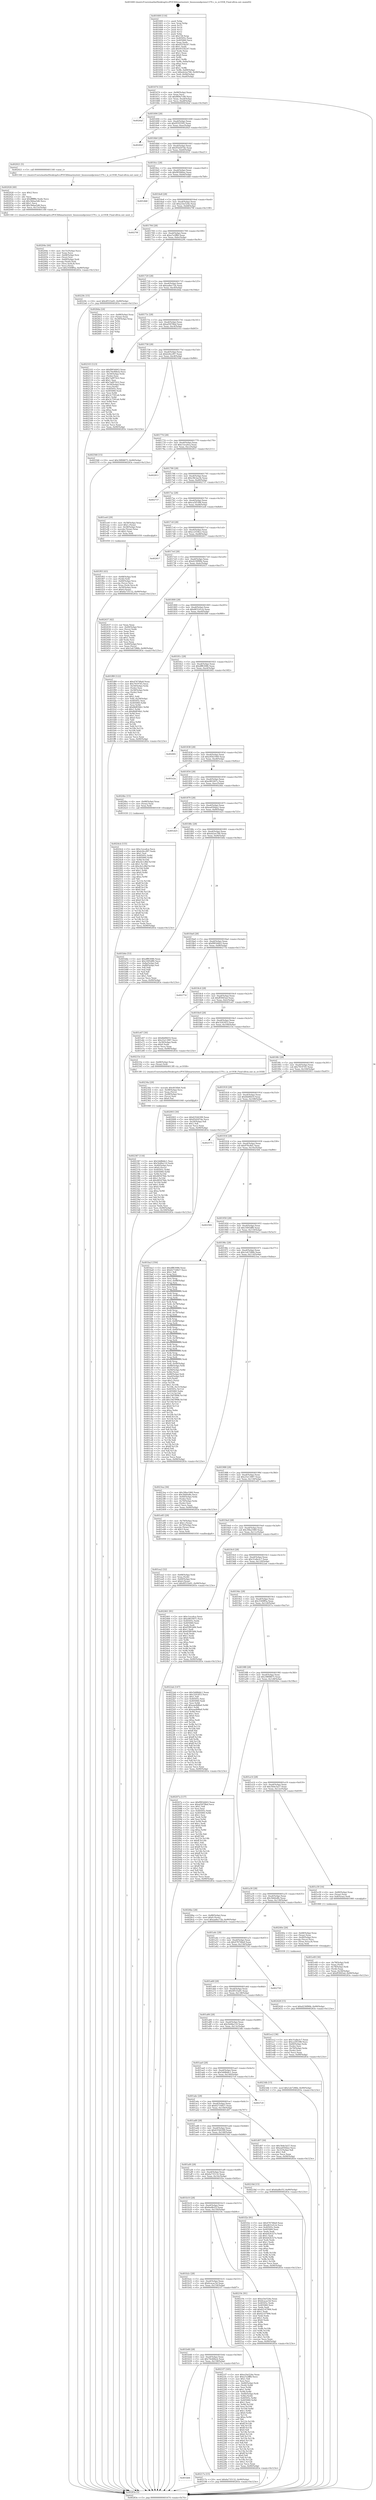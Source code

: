 digraph "0x401600" {
  label = "0x401600 (/mnt/c/Users/mathe/Desktop/tcc/POCII/binaries/extr_linuxsoundpciens1370.c_is_ev1938_Final-ollvm.out::main(0))"
  labelloc = "t"
  node[shape=record]

  Entry [label="",width=0.3,height=0.3,shape=circle,fillcolor=black,style=filled]
  "0x401674" [label="{
     0x401674 [32]\l
     | [instrs]\l
     &nbsp;&nbsp;0x401674 \<+6\>: mov -0x90(%rbp),%eax\l
     &nbsp;&nbsp;0x40167a \<+2\>: mov %eax,%ecx\l
     &nbsp;&nbsp;0x40167c \<+6\>: sub $0x869a7c80,%ecx\l
     &nbsp;&nbsp;0x401682 \<+6\>: mov %eax,-0xa4(%rbp)\l
     &nbsp;&nbsp;0x401688 \<+6\>: mov %ecx,-0xa8(%rbp)\l
     &nbsp;&nbsp;0x40168e \<+6\>: je 00000000004026af \<main+0x10af\>\l
  }"]
  "0x4026af" [label="{
     0x4026af\l
  }", style=dashed]
  "0x401694" [label="{
     0x401694 [28]\l
     | [instrs]\l
     &nbsp;&nbsp;0x401694 \<+5\>: jmp 0000000000401699 \<main+0x99\>\l
     &nbsp;&nbsp;0x401699 \<+6\>: mov -0xa4(%rbp),%eax\l
     &nbsp;&nbsp;0x40169f \<+5\>: sub $0x955f3595,%eax\l
     &nbsp;&nbsp;0x4016a4 \<+6\>: mov %eax,-0xac(%rbp)\l
     &nbsp;&nbsp;0x4016aa \<+6\>: je 000000000040282f \<main+0x122f\>\l
  }"]
  Exit [label="",width=0.3,height=0.3,shape=circle,fillcolor=black,style=filled,peripheries=2]
  "0x40282f" [label="{
     0x40282f\l
  }", style=dashed]
  "0x4016b0" [label="{
     0x4016b0 [28]\l
     | [instrs]\l
     &nbsp;&nbsp;0x4016b0 \<+5\>: jmp 00000000004016b5 \<main+0xb5\>\l
     &nbsp;&nbsp;0x4016b5 \<+6\>: mov -0xa4(%rbp),%eax\l
     &nbsp;&nbsp;0x4016bb \<+5\>: sub $0x95d207de,%eax\l
     &nbsp;&nbsp;0x4016c0 \<+6\>: mov %eax,-0xb0(%rbp)\l
     &nbsp;&nbsp;0x4016c6 \<+6\>: je 0000000000402021 \<main+0xa21\>\l
  }"]
  "0x4024cb" [label="{
     0x4024cb [155]\l
     | [instrs]\l
     &nbsp;&nbsp;0x4024cb \<+5\>: mov $0xc1eca4ca,%ecx\l
     &nbsp;&nbsp;0x4024d0 \<+5\>: mov $0xb26ccf97,%edx\l
     &nbsp;&nbsp;0x4024d5 \<+3\>: mov $0x1,%sil\l
     &nbsp;&nbsp;0x4024d8 \<+8\>: mov 0x40505c,%r8d\l
     &nbsp;&nbsp;0x4024e0 \<+8\>: mov 0x405060,%r9d\l
     &nbsp;&nbsp;0x4024e8 \<+3\>: mov %r8d,%r10d\l
     &nbsp;&nbsp;0x4024eb \<+7\>: add $0xcfe1c8bf,%r10d\l
     &nbsp;&nbsp;0x4024f2 \<+4\>: sub $0x1,%r10d\l
     &nbsp;&nbsp;0x4024f6 \<+7\>: sub $0xcfe1c8bf,%r10d\l
     &nbsp;&nbsp;0x4024fd \<+4\>: imul %r10d,%r8d\l
     &nbsp;&nbsp;0x402501 \<+4\>: and $0x1,%r8d\l
     &nbsp;&nbsp;0x402505 \<+4\>: cmp $0x0,%r8d\l
     &nbsp;&nbsp;0x402509 \<+4\>: sete %r11b\l
     &nbsp;&nbsp;0x40250d \<+4\>: cmp $0xa,%r9d\l
     &nbsp;&nbsp;0x402511 \<+3\>: setl %bl\l
     &nbsp;&nbsp;0x402514 \<+3\>: mov %r11b,%r14b\l
     &nbsp;&nbsp;0x402517 \<+4\>: xor $0xff,%r14b\l
     &nbsp;&nbsp;0x40251b \<+3\>: mov %bl,%r15b\l
     &nbsp;&nbsp;0x40251e \<+4\>: xor $0xff,%r15b\l
     &nbsp;&nbsp;0x402522 \<+4\>: xor $0x0,%sil\l
     &nbsp;&nbsp;0x402526 \<+3\>: mov %r14b,%r12b\l
     &nbsp;&nbsp;0x402529 \<+4\>: and $0x0,%r12b\l
     &nbsp;&nbsp;0x40252d \<+3\>: and %sil,%r11b\l
     &nbsp;&nbsp;0x402530 \<+3\>: mov %r15b,%r13b\l
     &nbsp;&nbsp;0x402533 \<+4\>: and $0x0,%r13b\l
     &nbsp;&nbsp;0x402537 \<+3\>: and %sil,%bl\l
     &nbsp;&nbsp;0x40253a \<+3\>: or %r11b,%r12b\l
     &nbsp;&nbsp;0x40253d \<+3\>: or %bl,%r13b\l
     &nbsp;&nbsp;0x402540 \<+3\>: xor %r13b,%r12b\l
     &nbsp;&nbsp;0x402543 \<+3\>: or %r15b,%r14b\l
     &nbsp;&nbsp;0x402546 \<+4\>: xor $0xff,%r14b\l
     &nbsp;&nbsp;0x40254a \<+4\>: or $0x0,%sil\l
     &nbsp;&nbsp;0x40254e \<+3\>: and %sil,%r14b\l
     &nbsp;&nbsp;0x402551 \<+3\>: or %r14b,%r12b\l
     &nbsp;&nbsp;0x402554 \<+4\>: test $0x1,%r12b\l
     &nbsp;&nbsp;0x402558 \<+3\>: cmovne %edx,%ecx\l
     &nbsp;&nbsp;0x40255b \<+6\>: mov %ecx,-0x90(%rbp)\l
     &nbsp;&nbsp;0x402561 \<+5\>: jmp 000000000040283e \<main+0x123e\>\l
  }"]
  "0x402021" [label="{
     0x402021 [5]\l
     | [instrs]\l
     &nbsp;&nbsp;0x402021 \<+5\>: call 0000000000401160 \<next_i\>\l
     | [calls]\l
     &nbsp;&nbsp;0x401160 \{1\} (/mnt/c/Users/mathe/Desktop/tcc/POCII/binaries/extr_linuxsoundpciens1370.c_is_ev1938_Final-ollvm.out::next_i)\l
  }"]
  "0x4016cc" [label="{
     0x4016cc [28]\l
     | [instrs]\l
     &nbsp;&nbsp;0x4016cc \<+5\>: jmp 00000000004016d1 \<main+0xd1\>\l
     &nbsp;&nbsp;0x4016d1 \<+6\>: mov -0xa4(%rbp),%eax\l
     &nbsp;&nbsp;0x4016d7 \<+5\>: sub $0x993fd0ee,%eax\l
     &nbsp;&nbsp;0x4016dc \<+6\>: mov %eax,-0xb4(%rbp)\l
     &nbsp;&nbsp;0x4016e2 \<+6\>: je 0000000000401db8 \<main+0x7b8\>\l
  }"]
  "0x402428" [label="{
     0x402428 [15]\l
     | [instrs]\l
     &nbsp;&nbsp;0x402428 \<+10\>: movl $0xd230f90b,-0x90(%rbp)\l
     &nbsp;&nbsp;0x402432 \<+5\>: jmp 000000000040283e \<main+0x123e\>\l
  }"]
  "0x401db8" [label="{
     0x401db8\l
  }", style=dashed]
  "0x4016e8" [label="{
     0x4016e8 [28]\l
     | [instrs]\l
     &nbsp;&nbsp;0x4016e8 \<+5\>: jmp 00000000004016ed \<main+0xed\>\l
     &nbsp;&nbsp;0x4016ed \<+6\>: mov -0xa4(%rbp),%eax\l
     &nbsp;&nbsp;0x4016f3 \<+5\>: sub $0xa1be524e,%eax\l
     &nbsp;&nbsp;0x4016f8 \<+6\>: mov %eax,-0xb8(%rbp)\l
     &nbsp;&nbsp;0x4016fe \<+6\>: je 000000000040279f \<main+0x119f\>\l
  }"]
  "0x402367" [label="{
     0x402367 [116]\l
     | [instrs]\l
     &nbsp;&nbsp;0x402367 \<+5\>: mov $0x5dd8ddc1,%esi\l
     &nbsp;&nbsp;0x40236c \<+5\>: mov $0x5b48a110,%edx\l
     &nbsp;&nbsp;0x402371 \<+4\>: mov -0x40(%rbp),%rcx\l
     &nbsp;&nbsp;0x402375 \<+6\>: movl $0x0,(%rcx)\l
     &nbsp;&nbsp;0x40237b \<+8\>: mov 0x40505c,%r8d\l
     &nbsp;&nbsp;0x402383 \<+8\>: mov 0x405060,%r9d\l
     &nbsp;&nbsp;0x40238b \<+3\>: mov %r8d,%r10d\l
     &nbsp;&nbsp;0x40238e \<+7\>: add $0x485479dc,%r10d\l
     &nbsp;&nbsp;0x402395 \<+4\>: sub $0x1,%r10d\l
     &nbsp;&nbsp;0x402399 \<+7\>: sub $0x485479dc,%r10d\l
     &nbsp;&nbsp;0x4023a0 \<+4\>: imul %r10d,%r8d\l
     &nbsp;&nbsp;0x4023a4 \<+4\>: and $0x1,%r8d\l
     &nbsp;&nbsp;0x4023a8 \<+4\>: cmp $0x0,%r8d\l
     &nbsp;&nbsp;0x4023ac \<+4\>: sete %r11b\l
     &nbsp;&nbsp;0x4023b0 \<+4\>: cmp $0xa,%r9d\l
     &nbsp;&nbsp;0x4023b4 \<+3\>: setl %bl\l
     &nbsp;&nbsp;0x4023b7 \<+3\>: mov %r11b,%r14b\l
     &nbsp;&nbsp;0x4023ba \<+3\>: and %bl,%r14b\l
     &nbsp;&nbsp;0x4023bd \<+3\>: xor %bl,%r11b\l
     &nbsp;&nbsp;0x4023c0 \<+3\>: or %r11b,%r14b\l
     &nbsp;&nbsp;0x4023c3 \<+4\>: test $0x1,%r14b\l
     &nbsp;&nbsp;0x4023c7 \<+3\>: cmovne %edx,%esi\l
     &nbsp;&nbsp;0x4023ca \<+6\>: mov %esi,-0x90(%rbp)\l
     &nbsp;&nbsp;0x4023d0 \<+6\>: mov %eax,-0x160(%rbp)\l
     &nbsp;&nbsp;0x4023d6 \<+5\>: jmp 000000000040283e \<main+0x123e\>\l
  }"]
  "0x40279f" [label="{
     0x40279f\l
  }", style=dashed]
  "0x401704" [label="{
     0x401704 [28]\l
     | [instrs]\l
     &nbsp;&nbsp;0x401704 \<+5\>: jmp 0000000000401709 \<main+0x109\>\l
     &nbsp;&nbsp;0x401709 \<+6\>: mov -0xa4(%rbp),%eax\l
     &nbsp;&nbsp;0x40170f \<+5\>: sub $0xa7e2fffd,%eax\l
     &nbsp;&nbsp;0x401714 \<+6\>: mov %eax,-0xbc(%rbp)\l
     &nbsp;&nbsp;0x40171a \<+6\>: je 000000000040229c \<main+0xc9c\>\l
  }"]
  "0x40234a" [label="{
     0x40234a [29]\l
     | [instrs]\l
     &nbsp;&nbsp;0x40234a \<+10\>: movabs $0x4030b6,%rdi\l
     &nbsp;&nbsp;0x402354 \<+4\>: mov -0x48(%rbp),%rcx\l
     &nbsp;&nbsp;0x402358 \<+2\>: mov %eax,(%rcx)\l
     &nbsp;&nbsp;0x40235a \<+4\>: mov -0x48(%rbp),%rcx\l
     &nbsp;&nbsp;0x40235e \<+2\>: mov (%rcx),%esi\l
     &nbsp;&nbsp;0x402360 \<+2\>: mov $0x0,%al\l
     &nbsp;&nbsp;0x402362 \<+5\>: call 0000000000401040 \<printf@plt\>\l
     | [calls]\l
     &nbsp;&nbsp;0x401040 \{1\} (unknown)\l
  }"]
  "0x40229c" [label="{
     0x40229c [15]\l
     | [instrs]\l
     &nbsp;&nbsp;0x40229c \<+10\>: movl $0x4f533a91,-0x90(%rbp)\l
     &nbsp;&nbsp;0x4022a6 \<+5\>: jmp 000000000040283e \<main+0x123e\>\l
  }"]
  "0x401720" [label="{
     0x401720 [28]\l
     | [instrs]\l
     &nbsp;&nbsp;0x401720 \<+5\>: jmp 0000000000401725 \<main+0x125\>\l
     &nbsp;&nbsp;0x401725 \<+6\>: mov -0xa4(%rbp),%eax\l
     &nbsp;&nbsp;0x40172b \<+5\>: sub $0xaa8ec72b,%eax\l
     &nbsp;&nbsp;0x401730 \<+6\>: mov %eax,-0xc0(%rbp)\l
     &nbsp;&nbsp;0x401736 \<+6\>: je 00000000004026da \<main+0x10da\>\l
  }"]
  "0x401b64" [label="{
     0x401b64\l
  }", style=dashed]
  "0x4026da" [label="{
     0x4026da [24]\l
     | [instrs]\l
     &nbsp;&nbsp;0x4026da \<+7\>: mov -0x88(%rbp),%rax\l
     &nbsp;&nbsp;0x4026e1 \<+2\>: mov (%rax),%eax\l
     &nbsp;&nbsp;0x4026e3 \<+4\>: lea -0x28(%rbp),%rsp\l
     &nbsp;&nbsp;0x4026e7 \<+1\>: pop %rbx\l
     &nbsp;&nbsp;0x4026e8 \<+2\>: pop %r12\l
     &nbsp;&nbsp;0x4026ea \<+2\>: pop %r13\l
     &nbsp;&nbsp;0x4026ec \<+2\>: pop %r14\l
     &nbsp;&nbsp;0x4026ee \<+2\>: pop %r15\l
     &nbsp;&nbsp;0x4026f0 \<+1\>: pop %rbp\l
     &nbsp;&nbsp;0x4026f1 \<+1\>: ret\l
  }"]
  "0x40173c" [label="{
     0x40173c [28]\l
     | [instrs]\l
     &nbsp;&nbsp;0x40173c \<+5\>: jmp 0000000000401741 \<main+0x141\>\l
     &nbsp;&nbsp;0x401741 \<+6\>: mov -0xa4(%rbp),%eax\l
     &nbsp;&nbsp;0x401747 \<+5\>: sub $0xaf3078bd,%eax\l
     &nbsp;&nbsp;0x40174c \<+6\>: mov %eax,-0xc4(%rbp)\l
     &nbsp;&nbsp;0x401752 \<+6\>: je 0000000000402103 \<main+0xb03\>\l
  }"]
  "0x40217e" [label="{
     0x40217e [15]\l
     | [instrs]\l
     &nbsp;&nbsp;0x40217e \<+10\>: movl $0x6a735132,-0x90(%rbp)\l
     &nbsp;&nbsp;0x402188 \<+5\>: jmp 000000000040283e \<main+0x123e\>\l
  }"]
  "0x402103" [label="{
     0x402103 [123]\l
     | [instrs]\l
     &nbsp;&nbsp;0x402103 \<+5\>: mov $0xf993d443,%eax\l
     &nbsp;&nbsp;0x402108 \<+5\>: mov $0x70e46bcb,%ecx\l
     &nbsp;&nbsp;0x40210d \<+4\>: mov -0x50(%rbp),%rdx\l
     &nbsp;&nbsp;0x402111 \<+2\>: mov (%rdx),%esi\l
     &nbsp;&nbsp;0x402113 \<+6\>: sub $0x7ad97422,%esi\l
     &nbsp;&nbsp;0x402119 \<+3\>: add $0x1,%esi\l
     &nbsp;&nbsp;0x40211c \<+6\>: add $0x7ad97422,%esi\l
     &nbsp;&nbsp;0x402122 \<+4\>: mov -0x50(%rbp),%rdx\l
     &nbsp;&nbsp;0x402126 \<+2\>: mov %esi,(%rdx)\l
     &nbsp;&nbsp;0x402128 \<+7\>: mov 0x40505c,%esi\l
     &nbsp;&nbsp;0x40212f \<+7\>: mov 0x405060,%edi\l
     &nbsp;&nbsp;0x402136 \<+3\>: mov %esi,%r8d\l
     &nbsp;&nbsp;0x402139 \<+7\>: add $0x3c7591ab,%r8d\l
     &nbsp;&nbsp;0x402140 \<+4\>: sub $0x1,%r8d\l
     &nbsp;&nbsp;0x402144 \<+7\>: sub $0x3c7591ab,%r8d\l
     &nbsp;&nbsp;0x40214b \<+4\>: imul %r8d,%esi\l
     &nbsp;&nbsp;0x40214f \<+3\>: and $0x1,%esi\l
     &nbsp;&nbsp;0x402152 \<+3\>: cmp $0x0,%esi\l
     &nbsp;&nbsp;0x402155 \<+4\>: sete %r9b\l
     &nbsp;&nbsp;0x402159 \<+3\>: cmp $0xa,%edi\l
     &nbsp;&nbsp;0x40215c \<+4\>: setl %r10b\l
     &nbsp;&nbsp;0x402160 \<+3\>: mov %r9b,%r11b\l
     &nbsp;&nbsp;0x402163 \<+3\>: and %r10b,%r11b\l
     &nbsp;&nbsp;0x402166 \<+3\>: xor %r10b,%r9b\l
     &nbsp;&nbsp;0x402169 \<+3\>: or %r9b,%r11b\l
     &nbsp;&nbsp;0x40216c \<+4\>: test $0x1,%r11b\l
     &nbsp;&nbsp;0x402170 \<+3\>: cmovne %ecx,%eax\l
     &nbsp;&nbsp;0x402173 \<+6\>: mov %eax,-0x90(%rbp)\l
     &nbsp;&nbsp;0x402179 \<+5\>: jmp 000000000040283e \<main+0x123e\>\l
  }"]
  "0x401758" [label="{
     0x401758 [28]\l
     | [instrs]\l
     &nbsp;&nbsp;0x401758 \<+5\>: jmp 000000000040175d \<main+0x15d\>\l
     &nbsp;&nbsp;0x40175d \<+6\>: mov -0xa4(%rbp),%eax\l
     &nbsp;&nbsp;0x401763 \<+5\>: sub $0xb26ccf97,%eax\l
     &nbsp;&nbsp;0x401768 \<+6\>: mov %eax,-0xc8(%rbp)\l
     &nbsp;&nbsp;0x40176e \<+6\>: je 0000000000402566 \<main+0xf66\>\l
  }"]
  "0x401b48" [label="{
     0x401b48 [28]\l
     | [instrs]\l
     &nbsp;&nbsp;0x401b48 \<+5\>: jmp 0000000000401b4d \<main+0x54d\>\l
     &nbsp;&nbsp;0x401b4d \<+6\>: mov -0xa4(%rbp),%eax\l
     &nbsp;&nbsp;0x401b53 \<+5\>: sub $0x70e46bcb,%eax\l
     &nbsp;&nbsp;0x401b58 \<+6\>: mov %eax,-0x158(%rbp)\l
     &nbsp;&nbsp;0x401b5e \<+6\>: je 000000000040217e \<main+0xb7e\>\l
  }"]
  "0x402566" [label="{
     0x402566 [15]\l
     | [instrs]\l
     &nbsp;&nbsp;0x402566 \<+10\>: movl $0x39f08875,-0x90(%rbp)\l
     &nbsp;&nbsp;0x402570 \<+5\>: jmp 000000000040283e \<main+0x123e\>\l
  }"]
  "0x401774" [label="{
     0x401774 [28]\l
     | [instrs]\l
     &nbsp;&nbsp;0x401774 \<+5\>: jmp 0000000000401779 \<main+0x179\>\l
     &nbsp;&nbsp;0x401779 \<+6\>: mov -0xa4(%rbp),%eax\l
     &nbsp;&nbsp;0x40177f \<+5\>: sub $0xc1eca4ca,%eax\l
     &nbsp;&nbsp;0x401784 \<+6\>: mov %eax,-0xcc(%rbp)\l
     &nbsp;&nbsp;0x40178a \<+6\>: je 0000000000402811 \<main+0x1211\>\l
  }"]
  "0x4021f7" [label="{
     0x4021f7 [165]\l
     | [instrs]\l
     &nbsp;&nbsp;0x4021f7 \<+5\>: mov $0xa1be524e,%eax\l
     &nbsp;&nbsp;0x4021fc \<+5\>: mov $0xa7e2fffd,%ecx\l
     &nbsp;&nbsp;0x402201 \<+2\>: mov $0x1,%dl\l
     &nbsp;&nbsp;0x402203 \<+2\>: xor %esi,%esi\l
     &nbsp;&nbsp;0x402205 \<+4\>: mov -0x60(%rbp),%rdi\l
     &nbsp;&nbsp;0x402209 \<+3\>: mov (%rdi),%r8d\l
     &nbsp;&nbsp;0x40220c \<+3\>: mov %esi,%r9d\l
     &nbsp;&nbsp;0x40220f \<+4\>: sub $0x1,%r9d\l
     &nbsp;&nbsp;0x402213 \<+3\>: sub %r9d,%r8d\l
     &nbsp;&nbsp;0x402216 \<+4\>: mov -0x60(%rbp),%rdi\l
     &nbsp;&nbsp;0x40221a \<+3\>: mov %r8d,(%rdi)\l
     &nbsp;&nbsp;0x40221d \<+8\>: mov 0x40505c,%r8d\l
     &nbsp;&nbsp;0x402225 \<+8\>: mov 0x405060,%r9d\l
     &nbsp;&nbsp;0x40222d \<+3\>: sub $0x1,%esi\l
     &nbsp;&nbsp;0x402230 \<+3\>: mov %r8d,%r10d\l
     &nbsp;&nbsp;0x402233 \<+3\>: add %esi,%r10d\l
     &nbsp;&nbsp;0x402236 \<+4\>: imul %r10d,%r8d\l
     &nbsp;&nbsp;0x40223a \<+4\>: and $0x1,%r8d\l
     &nbsp;&nbsp;0x40223e \<+4\>: cmp $0x0,%r8d\l
     &nbsp;&nbsp;0x402242 \<+4\>: sete %r11b\l
     &nbsp;&nbsp;0x402246 \<+4\>: cmp $0xa,%r9d\l
     &nbsp;&nbsp;0x40224a \<+3\>: setl %bl\l
     &nbsp;&nbsp;0x40224d \<+3\>: mov %r11b,%r14b\l
     &nbsp;&nbsp;0x402250 \<+4\>: xor $0xff,%r14b\l
     &nbsp;&nbsp;0x402254 \<+3\>: mov %bl,%r15b\l
     &nbsp;&nbsp;0x402257 \<+4\>: xor $0xff,%r15b\l
     &nbsp;&nbsp;0x40225b \<+3\>: xor $0x0,%dl\l
     &nbsp;&nbsp;0x40225e \<+3\>: mov %r14b,%r12b\l
     &nbsp;&nbsp;0x402261 \<+4\>: and $0x0,%r12b\l
     &nbsp;&nbsp;0x402265 \<+3\>: and %dl,%r11b\l
     &nbsp;&nbsp;0x402268 \<+3\>: mov %r15b,%r13b\l
     &nbsp;&nbsp;0x40226b \<+4\>: and $0x0,%r13b\l
     &nbsp;&nbsp;0x40226f \<+2\>: and %dl,%bl\l
     &nbsp;&nbsp;0x402271 \<+3\>: or %r11b,%r12b\l
     &nbsp;&nbsp;0x402274 \<+3\>: or %bl,%r13b\l
     &nbsp;&nbsp;0x402277 \<+3\>: xor %r13b,%r12b\l
     &nbsp;&nbsp;0x40227a \<+3\>: or %r15b,%r14b\l
     &nbsp;&nbsp;0x40227d \<+4\>: xor $0xff,%r14b\l
     &nbsp;&nbsp;0x402281 \<+3\>: or $0x0,%dl\l
     &nbsp;&nbsp;0x402284 \<+3\>: and %dl,%r14b\l
     &nbsp;&nbsp;0x402287 \<+3\>: or %r14b,%r12b\l
     &nbsp;&nbsp;0x40228a \<+4\>: test $0x1,%r12b\l
     &nbsp;&nbsp;0x40228e \<+3\>: cmovne %ecx,%eax\l
     &nbsp;&nbsp;0x402291 \<+6\>: mov %eax,-0x90(%rbp)\l
     &nbsp;&nbsp;0x402297 \<+5\>: jmp 000000000040283e \<main+0x123e\>\l
  }"]
  "0x402811" [label="{
     0x402811\l
  }", style=dashed]
  "0x401790" [label="{
     0x401790 [28]\l
     | [instrs]\l
     &nbsp;&nbsp;0x401790 \<+5\>: jmp 0000000000401795 \<main+0x195\>\l
     &nbsp;&nbsp;0x401795 \<+6\>: mov -0xa4(%rbp),%eax\l
     &nbsp;&nbsp;0x40179b \<+5\>: sub $0xc9b3ae3b,%eax\l
     &nbsp;&nbsp;0x4017a0 \<+6\>: mov %eax,-0xd0(%rbp)\l
     &nbsp;&nbsp;0x4017a6 \<+6\>: je 0000000000402737 \<main+0x1137\>\l
  }"]
  "0x401b2c" [label="{
     0x401b2c [28]\l
     | [instrs]\l
     &nbsp;&nbsp;0x401b2c \<+5\>: jmp 0000000000401b31 \<main+0x531\>\l
     &nbsp;&nbsp;0x401b31 \<+6\>: mov -0xa4(%rbp),%eax\l
     &nbsp;&nbsp;0x401b37 \<+5\>: sub $0x6cacac5d,%eax\l
     &nbsp;&nbsp;0x401b3c \<+6\>: mov %eax,-0x154(%rbp)\l
     &nbsp;&nbsp;0x401b42 \<+6\>: je 00000000004021f7 \<main+0xbf7\>\l
  }"]
  "0x402737" [label="{
     0x402737\l
  }", style=dashed]
  "0x4017ac" [label="{
     0x4017ac [28]\l
     | [instrs]\l
     &nbsp;&nbsp;0x4017ac \<+5\>: jmp 00000000004017b1 \<main+0x1b1\>\l
     &nbsp;&nbsp;0x4017b1 \<+6\>: mov -0xa4(%rbp),%eax\l
     &nbsp;&nbsp;0x4017b7 \<+5\>: sub $0xca5f5398,%eax\l
     &nbsp;&nbsp;0x4017bc \<+6\>: mov %eax,-0xd4(%rbp)\l
     &nbsp;&nbsp;0x4017c2 \<+6\>: je 0000000000401ee6 \<main+0x8e6\>\l
  }"]
  "0x40219c" [label="{
     0x40219c [91]\l
     | [instrs]\l
     &nbsp;&nbsp;0x40219c \<+5\>: mov $0xa1be524e,%eax\l
     &nbsp;&nbsp;0x4021a1 \<+5\>: mov $0x6cacac5d,%ecx\l
     &nbsp;&nbsp;0x4021a6 \<+7\>: mov 0x40505c,%edx\l
     &nbsp;&nbsp;0x4021ad \<+7\>: mov 0x405060,%esi\l
     &nbsp;&nbsp;0x4021b4 \<+2\>: mov %edx,%edi\l
     &nbsp;&nbsp;0x4021b6 \<+6\>: add $0x62147906,%edi\l
     &nbsp;&nbsp;0x4021bc \<+3\>: sub $0x1,%edi\l
     &nbsp;&nbsp;0x4021bf \<+6\>: sub $0x62147906,%edi\l
     &nbsp;&nbsp;0x4021c5 \<+3\>: imul %edi,%edx\l
     &nbsp;&nbsp;0x4021c8 \<+3\>: and $0x1,%edx\l
     &nbsp;&nbsp;0x4021cb \<+3\>: cmp $0x0,%edx\l
     &nbsp;&nbsp;0x4021ce \<+4\>: sete %r8b\l
     &nbsp;&nbsp;0x4021d2 \<+3\>: cmp $0xa,%esi\l
     &nbsp;&nbsp;0x4021d5 \<+4\>: setl %r9b\l
     &nbsp;&nbsp;0x4021d9 \<+3\>: mov %r8b,%r10b\l
     &nbsp;&nbsp;0x4021dc \<+3\>: and %r9b,%r10b\l
     &nbsp;&nbsp;0x4021df \<+3\>: xor %r9b,%r8b\l
     &nbsp;&nbsp;0x4021e2 \<+3\>: or %r8b,%r10b\l
     &nbsp;&nbsp;0x4021e5 \<+4\>: test $0x1,%r10b\l
     &nbsp;&nbsp;0x4021e9 \<+3\>: cmovne %ecx,%eax\l
     &nbsp;&nbsp;0x4021ec \<+6\>: mov %eax,-0x90(%rbp)\l
     &nbsp;&nbsp;0x4021f2 \<+5\>: jmp 000000000040283e \<main+0x123e\>\l
  }"]
  "0x401ee6" [label="{
     0x401ee6 [29]\l
     | [instrs]\l
     &nbsp;&nbsp;0x401ee6 \<+4\>: mov -0x58(%rbp),%rax\l
     &nbsp;&nbsp;0x401eea \<+6\>: movl $0x1,(%rax)\l
     &nbsp;&nbsp;0x401ef0 \<+4\>: mov -0x58(%rbp),%rax\l
     &nbsp;&nbsp;0x401ef4 \<+3\>: movslq (%rax),%rax\l
     &nbsp;&nbsp;0x401ef7 \<+4\>: shl $0x2,%rax\l
     &nbsp;&nbsp;0x401efb \<+3\>: mov %rax,%rdi\l
     &nbsp;&nbsp;0x401efe \<+5\>: call 0000000000401050 \<malloc@plt\>\l
     | [calls]\l
     &nbsp;&nbsp;0x401050 \{1\} (unknown)\l
  }"]
  "0x4017c8" [label="{
     0x4017c8 [28]\l
     | [instrs]\l
     &nbsp;&nbsp;0x4017c8 \<+5\>: jmp 00000000004017cd \<main+0x1cd\>\l
     &nbsp;&nbsp;0x4017cd \<+6\>: mov -0xa4(%rbp),%eax\l
     &nbsp;&nbsp;0x4017d3 \<+5\>: sub $0xcc2558c2,%eax\l
     &nbsp;&nbsp;0x4017d8 \<+6\>: mov %eax,-0xd8(%rbp)\l
     &nbsp;&nbsp;0x4017de \<+6\>: je 0000000000402617 \<main+0x1017\>\l
  }"]
  "0x40204e" [label="{
     0x40204e [44]\l
     | [instrs]\l
     &nbsp;&nbsp;0x40204e \<+6\>: mov -0x15c(%rbp),%ecx\l
     &nbsp;&nbsp;0x402054 \<+3\>: imul %eax,%ecx\l
     &nbsp;&nbsp;0x402057 \<+4\>: mov -0x68(%rbp),%rsi\l
     &nbsp;&nbsp;0x40205b \<+3\>: mov (%rsi),%rsi\l
     &nbsp;&nbsp;0x40205e \<+4\>: mov -0x60(%rbp),%rdi\l
     &nbsp;&nbsp;0x402062 \<+3\>: movslq (%rdi),%rdi\l
     &nbsp;&nbsp;0x402065 \<+4\>: mov (%rsi,%rdi,8),%rsi\l
     &nbsp;&nbsp;0x402069 \<+2\>: mov %ecx,(%rsi)\l
     &nbsp;&nbsp;0x40206b \<+10\>: movl $0x3549ff5a,-0x90(%rbp)\l
     &nbsp;&nbsp;0x402075 \<+5\>: jmp 000000000040283e \<main+0x123e\>\l
  }"]
  "0x402617" [label="{
     0x402617\l
  }", style=dashed]
  "0x4017e4" [label="{
     0x4017e4 [28]\l
     | [instrs]\l
     &nbsp;&nbsp;0x4017e4 \<+5\>: jmp 00000000004017e9 \<main+0x1e9\>\l
     &nbsp;&nbsp;0x4017e9 \<+6\>: mov -0xa4(%rbp),%eax\l
     &nbsp;&nbsp;0x4017ef \<+5\>: sub $0xd230f90b,%eax\l
     &nbsp;&nbsp;0x4017f4 \<+6\>: mov %eax,-0xdc(%rbp)\l
     &nbsp;&nbsp;0x4017fa \<+6\>: je 0000000000402437 \<main+0xe37\>\l
  }"]
  "0x402026" [label="{
     0x402026 [40]\l
     | [instrs]\l
     &nbsp;&nbsp;0x402026 \<+5\>: mov $0x2,%ecx\l
     &nbsp;&nbsp;0x40202b \<+1\>: cltd\l
     &nbsp;&nbsp;0x40202c \<+2\>: idiv %ecx\l
     &nbsp;&nbsp;0x40202e \<+6\>: imul $0xfffffffe,%edx,%ecx\l
     &nbsp;&nbsp;0x402034 \<+6\>: sub $0x3b6aa5d6,%ecx\l
     &nbsp;&nbsp;0x40203a \<+3\>: add $0x1,%ecx\l
     &nbsp;&nbsp;0x40203d \<+6\>: add $0x3b6aa5d6,%ecx\l
     &nbsp;&nbsp;0x402043 \<+6\>: mov %ecx,-0x15c(%rbp)\l
     &nbsp;&nbsp;0x402049 \<+5\>: call 0000000000401160 \<next_i\>\l
     | [calls]\l
     &nbsp;&nbsp;0x401160 \{1\} (/mnt/c/Users/mathe/Desktop/tcc/POCII/binaries/extr_linuxsoundpciens1370.c_is_ev1938_Final-ollvm.out::next_i)\l
  }"]
  "0x402437" [label="{
     0x402437 [42]\l
     | [instrs]\l
     &nbsp;&nbsp;0x402437 \<+2\>: xor %eax,%eax\l
     &nbsp;&nbsp;0x402439 \<+4\>: mov -0x40(%rbp),%rcx\l
     &nbsp;&nbsp;0x40243d \<+2\>: mov (%rcx),%edx\l
     &nbsp;&nbsp;0x40243f \<+2\>: mov %eax,%esi\l
     &nbsp;&nbsp;0x402441 \<+2\>: sub %edx,%esi\l
     &nbsp;&nbsp;0x402443 \<+2\>: mov %eax,%edx\l
     &nbsp;&nbsp;0x402445 \<+3\>: sub $0x1,%edx\l
     &nbsp;&nbsp;0x402448 \<+2\>: add %edx,%esi\l
     &nbsp;&nbsp;0x40244a \<+2\>: sub %esi,%eax\l
     &nbsp;&nbsp;0x40244c \<+4\>: mov -0x40(%rbp),%rcx\l
     &nbsp;&nbsp;0x402450 \<+2\>: mov %eax,(%rcx)\l
     &nbsp;&nbsp;0x402452 \<+10\>: movl $0x1eb7286b,-0x90(%rbp)\l
     &nbsp;&nbsp;0x40245c \<+5\>: jmp 000000000040283e \<main+0x123e\>\l
  }"]
  "0x401800" [label="{
     0x401800 [28]\l
     | [instrs]\l
     &nbsp;&nbsp;0x401800 \<+5\>: jmp 0000000000401805 \<main+0x205\>\l
     &nbsp;&nbsp;0x401805 \<+6\>: mov -0xa4(%rbp),%eax\l
     &nbsp;&nbsp;0x40180b \<+5\>: sub $0xd631d1cb,%eax\l
     &nbsp;&nbsp;0x401810 \<+6\>: mov %eax,-0xe0(%rbp)\l
     &nbsp;&nbsp;0x401816 \<+6\>: je 0000000000401f89 \<main+0x989\>\l
  }"]
  "0x401b10" [label="{
     0x401b10 [28]\l
     | [instrs]\l
     &nbsp;&nbsp;0x401b10 \<+5\>: jmp 0000000000401b15 \<main+0x515\>\l
     &nbsp;&nbsp;0x401b15 \<+6\>: mov -0xa4(%rbp),%eax\l
     &nbsp;&nbsp;0x401b1b \<+5\>: sub $0x6ad8cf1f,%eax\l
     &nbsp;&nbsp;0x401b20 \<+6\>: mov %eax,-0x150(%rbp)\l
     &nbsp;&nbsp;0x401b26 \<+6\>: je 000000000040219c \<main+0xb9c\>\l
  }"]
  "0x401f89" [label="{
     0x401f89 [122]\l
     | [instrs]\l
     &nbsp;&nbsp;0x401f89 \<+5\>: mov $0x476748a9,%eax\l
     &nbsp;&nbsp;0x401f8e \<+5\>: mov $0x7919745,%ecx\l
     &nbsp;&nbsp;0x401f93 \<+4\>: mov -0x50(%rbp),%rdx\l
     &nbsp;&nbsp;0x401f97 \<+2\>: mov (%rdx),%esi\l
     &nbsp;&nbsp;0x401f99 \<+4\>: mov -0x58(%rbp),%rdx\l
     &nbsp;&nbsp;0x401f9d \<+2\>: cmp (%rdx),%esi\l
     &nbsp;&nbsp;0x401f9f \<+4\>: setl %dil\l
     &nbsp;&nbsp;0x401fa3 \<+4\>: and $0x1,%dil\l
     &nbsp;&nbsp;0x401fa7 \<+4\>: mov %dil,-0x29(%rbp)\l
     &nbsp;&nbsp;0x401fab \<+7\>: mov 0x40505c,%esi\l
     &nbsp;&nbsp;0x401fb2 \<+8\>: mov 0x405060,%r8d\l
     &nbsp;&nbsp;0x401fba \<+3\>: mov %esi,%r9d\l
     &nbsp;&nbsp;0x401fbd \<+7\>: add $0x8bf656b1,%r9d\l
     &nbsp;&nbsp;0x401fc4 \<+4\>: sub $0x1,%r9d\l
     &nbsp;&nbsp;0x401fc8 \<+7\>: sub $0x8bf656b1,%r9d\l
     &nbsp;&nbsp;0x401fcf \<+4\>: imul %r9d,%esi\l
     &nbsp;&nbsp;0x401fd3 \<+3\>: and $0x1,%esi\l
     &nbsp;&nbsp;0x401fd6 \<+3\>: cmp $0x0,%esi\l
     &nbsp;&nbsp;0x401fd9 \<+4\>: sete %dil\l
     &nbsp;&nbsp;0x401fdd \<+4\>: cmp $0xa,%r8d\l
     &nbsp;&nbsp;0x401fe1 \<+4\>: setl %r10b\l
     &nbsp;&nbsp;0x401fe5 \<+3\>: mov %dil,%r11b\l
     &nbsp;&nbsp;0x401fe8 \<+3\>: and %r10b,%r11b\l
     &nbsp;&nbsp;0x401feb \<+3\>: xor %r10b,%dil\l
     &nbsp;&nbsp;0x401fee \<+3\>: or %dil,%r11b\l
     &nbsp;&nbsp;0x401ff1 \<+4\>: test $0x1,%r11b\l
     &nbsp;&nbsp;0x401ff5 \<+3\>: cmovne %ecx,%eax\l
     &nbsp;&nbsp;0x401ff8 \<+6\>: mov %eax,-0x90(%rbp)\l
     &nbsp;&nbsp;0x401ffe \<+5\>: jmp 000000000040283e \<main+0x123e\>\l
  }"]
  "0x40181c" [label="{
     0x40181c [28]\l
     | [instrs]\l
     &nbsp;&nbsp;0x40181c \<+5\>: jmp 0000000000401821 \<main+0x221\>\l
     &nbsp;&nbsp;0x401821 \<+6\>: mov -0xa4(%rbp),%eax\l
     &nbsp;&nbsp;0x401827 \<+5\>: sub $0xdff63086,%eax\l
     &nbsp;&nbsp;0x40182c \<+6\>: mov %eax,-0xe4(%rbp)\l
     &nbsp;&nbsp;0x401832 \<+6\>: je 00000000004026f2 \<main+0x10f2\>\l
  }"]
  "0x401f2e" [label="{
     0x401f2e [91]\l
     | [instrs]\l
     &nbsp;&nbsp;0x401f2e \<+5\>: mov $0x476748a9,%eax\l
     &nbsp;&nbsp;0x401f33 \<+5\>: mov $0xd631d1cb,%ecx\l
     &nbsp;&nbsp;0x401f38 \<+7\>: mov 0x40505c,%edx\l
     &nbsp;&nbsp;0x401f3f \<+7\>: mov 0x405060,%esi\l
     &nbsp;&nbsp;0x401f46 \<+2\>: mov %edx,%edi\l
     &nbsp;&nbsp;0x401f48 \<+6\>: sub $0xb42b327e,%edi\l
     &nbsp;&nbsp;0x401f4e \<+3\>: sub $0x1,%edi\l
     &nbsp;&nbsp;0x401f51 \<+6\>: add $0xb42b327e,%edi\l
     &nbsp;&nbsp;0x401f57 \<+3\>: imul %edi,%edx\l
     &nbsp;&nbsp;0x401f5a \<+3\>: and $0x1,%edx\l
     &nbsp;&nbsp;0x401f5d \<+3\>: cmp $0x0,%edx\l
     &nbsp;&nbsp;0x401f60 \<+4\>: sete %r8b\l
     &nbsp;&nbsp;0x401f64 \<+3\>: cmp $0xa,%esi\l
     &nbsp;&nbsp;0x401f67 \<+4\>: setl %r9b\l
     &nbsp;&nbsp;0x401f6b \<+3\>: mov %r8b,%r10b\l
     &nbsp;&nbsp;0x401f6e \<+3\>: and %r9b,%r10b\l
     &nbsp;&nbsp;0x401f71 \<+3\>: xor %r9b,%r8b\l
     &nbsp;&nbsp;0x401f74 \<+3\>: or %r8b,%r10b\l
     &nbsp;&nbsp;0x401f77 \<+4\>: test $0x1,%r10b\l
     &nbsp;&nbsp;0x401f7b \<+3\>: cmovne %ecx,%eax\l
     &nbsp;&nbsp;0x401f7e \<+6\>: mov %eax,-0x90(%rbp)\l
     &nbsp;&nbsp;0x401f84 \<+5\>: jmp 000000000040283e \<main+0x123e\>\l
  }"]
  "0x4026f2" [label="{
     0x4026f2\l
  }", style=dashed]
  "0x401838" [label="{
     0x401838 [28]\l
     | [instrs]\l
     &nbsp;&nbsp;0x401838 \<+5\>: jmp 000000000040183d \<main+0x23d\>\l
     &nbsp;&nbsp;0x40183d \<+6\>: mov -0xa4(%rbp),%eax\l
     &nbsp;&nbsp;0x401843 \<+5\>: sub $0xe95b1949,%eax\l
     &nbsp;&nbsp;0x401848 \<+6\>: mov %eax,-0xe8(%rbp)\l
     &nbsp;&nbsp;0x40184e \<+6\>: je 0000000000401e2a \<main+0x82a\>\l
  }"]
  "0x401af4" [label="{
     0x401af4 [28]\l
     | [instrs]\l
     &nbsp;&nbsp;0x401af4 \<+5\>: jmp 0000000000401af9 \<main+0x4f9\>\l
     &nbsp;&nbsp;0x401af9 \<+6\>: mov -0xa4(%rbp),%eax\l
     &nbsp;&nbsp;0x401aff \<+5\>: sub $0x6a735132,%eax\l
     &nbsp;&nbsp;0x401b04 \<+6\>: mov %eax,-0x14c(%rbp)\l
     &nbsp;&nbsp;0x401b0a \<+6\>: je 0000000000401f2e \<main+0x92e\>\l
  }"]
  "0x401e2a" [label="{
     0x401e2a\l
  }", style=dashed]
  "0x401854" [label="{
     0x401854 [28]\l
     | [instrs]\l
     &nbsp;&nbsp;0x401854 \<+5\>: jmp 0000000000401859 \<main+0x259\>\l
     &nbsp;&nbsp;0x401859 \<+6\>: mov -0xa4(%rbp),%eax\l
     &nbsp;&nbsp;0x40185f \<+5\>: sub $0xe961607c,%eax\l
     &nbsp;&nbsp;0x401864 \<+6\>: mov %eax,-0xec(%rbp)\l
     &nbsp;&nbsp;0x40186a \<+6\>: je 00000000004024bc \<main+0xebc\>\l
  }"]
  "0x40218d" [label="{
     0x40218d [15]\l
     | [instrs]\l
     &nbsp;&nbsp;0x40218d \<+10\>: movl $0x6ad8cf1f,-0x90(%rbp)\l
     &nbsp;&nbsp;0x402197 \<+5\>: jmp 000000000040283e \<main+0x123e\>\l
  }"]
  "0x4024bc" [label="{
     0x4024bc [15]\l
     | [instrs]\l
     &nbsp;&nbsp;0x4024bc \<+4\>: mov -0x68(%rbp),%rax\l
     &nbsp;&nbsp;0x4024c0 \<+3\>: mov (%rax),%rax\l
     &nbsp;&nbsp;0x4024c3 \<+3\>: mov %rax,%rdi\l
     &nbsp;&nbsp;0x4024c6 \<+5\>: call 0000000000401030 \<free@plt\>\l
     | [calls]\l
     &nbsp;&nbsp;0x401030 \{1\} (unknown)\l
  }"]
  "0x401870" [label="{
     0x401870 [28]\l
     | [instrs]\l
     &nbsp;&nbsp;0x401870 \<+5\>: jmp 0000000000401875 \<main+0x275\>\l
     &nbsp;&nbsp;0x401875 \<+6\>: mov -0xa4(%rbp),%eax\l
     &nbsp;&nbsp;0x40187b \<+5\>: sub $0xea050da2,%eax\l
     &nbsp;&nbsp;0x401880 \<+6\>: mov %eax,-0xf0(%rbp)\l
     &nbsp;&nbsp;0x401886 \<+6\>: je 0000000000401d25 \<main+0x725\>\l
  }"]
  "0x401f03" [label="{
     0x401f03 [43]\l
     | [instrs]\l
     &nbsp;&nbsp;0x401f03 \<+4\>: mov -0x68(%rbp),%rdi\l
     &nbsp;&nbsp;0x401f07 \<+3\>: mov (%rdi),%rdi\l
     &nbsp;&nbsp;0x401f0a \<+4\>: mov -0x60(%rbp),%rcx\l
     &nbsp;&nbsp;0x401f0e \<+3\>: movslq (%rcx),%rcx\l
     &nbsp;&nbsp;0x401f11 \<+4\>: mov %rax,(%rdi,%rcx,8)\l
     &nbsp;&nbsp;0x401f15 \<+4\>: mov -0x50(%rbp),%rax\l
     &nbsp;&nbsp;0x401f19 \<+6\>: movl $0x0,(%rax)\l
     &nbsp;&nbsp;0x401f1f \<+10\>: movl $0x6a735132,-0x90(%rbp)\l
     &nbsp;&nbsp;0x401f29 \<+5\>: jmp 000000000040283e \<main+0x123e\>\l
  }"]
  "0x401d25" [label="{
     0x401d25\l
  }", style=dashed]
  "0x40188c" [label="{
     0x40188c [28]\l
     | [instrs]\l
     &nbsp;&nbsp;0x40188c \<+5\>: jmp 0000000000401891 \<main+0x291\>\l
     &nbsp;&nbsp;0x401891 \<+6\>: mov -0xa4(%rbp),%eax\l
     &nbsp;&nbsp;0x401897 \<+5\>: sub $0xeb2ee766,%eax\l
     &nbsp;&nbsp;0x40189c \<+6\>: mov %eax,-0xf4(%rbp)\l
     &nbsp;&nbsp;0x4018a2 \<+6\>: je 0000000000401b6e \<main+0x56e\>\l
  }"]
  "0x401ea2" [label="{
     0x401ea2 [32]\l
     | [instrs]\l
     &nbsp;&nbsp;0x401ea2 \<+4\>: mov -0x68(%rbp),%rdi\l
     &nbsp;&nbsp;0x401ea6 \<+3\>: mov %rax,(%rdi)\l
     &nbsp;&nbsp;0x401ea9 \<+4\>: mov -0x60(%rbp),%rax\l
     &nbsp;&nbsp;0x401ead \<+6\>: movl $0x0,(%rax)\l
     &nbsp;&nbsp;0x401eb3 \<+10\>: movl $0x4f533a91,-0x90(%rbp)\l
     &nbsp;&nbsp;0x401ebd \<+5\>: jmp 000000000040283e \<main+0x123e\>\l
  }"]
  "0x401b6e" [label="{
     0x401b6e [53]\l
     | [instrs]\l
     &nbsp;&nbsp;0x401b6e \<+5\>: mov $0xdff63086,%eax\l
     &nbsp;&nbsp;0x401b73 \<+5\>: mov $0x1695dff4,%ecx\l
     &nbsp;&nbsp;0x401b78 \<+6\>: mov -0x8a(%rbp),%dl\l
     &nbsp;&nbsp;0x401b7e \<+7\>: mov -0x89(%rbp),%sil\l
     &nbsp;&nbsp;0x401b85 \<+3\>: mov %dl,%dil\l
     &nbsp;&nbsp;0x401b88 \<+3\>: and %sil,%dil\l
     &nbsp;&nbsp;0x401b8b \<+3\>: xor %sil,%dl\l
     &nbsp;&nbsp;0x401b8e \<+3\>: or %dl,%dil\l
     &nbsp;&nbsp;0x401b91 \<+4\>: test $0x1,%dil\l
     &nbsp;&nbsp;0x401b95 \<+3\>: cmovne %ecx,%eax\l
     &nbsp;&nbsp;0x401b98 \<+6\>: mov %eax,-0x90(%rbp)\l
     &nbsp;&nbsp;0x401b9e \<+5\>: jmp 000000000040283e \<main+0x123e\>\l
  }"]
  "0x4018a8" [label="{
     0x4018a8 [28]\l
     | [instrs]\l
     &nbsp;&nbsp;0x4018a8 \<+5\>: jmp 00000000004018ad \<main+0x2ad\>\l
     &nbsp;&nbsp;0x4018ad \<+6\>: mov -0xa4(%rbp),%eax\l
     &nbsp;&nbsp;0x4018b3 \<+5\>: sub $0xf993d443,%eax\l
     &nbsp;&nbsp;0x4018b8 \<+6\>: mov %eax,-0xf8(%rbp)\l
     &nbsp;&nbsp;0x4018be \<+6\>: je 000000000040277d \<main+0x117d\>\l
  }"]
  "0x40283e" [label="{
     0x40283e [5]\l
     | [instrs]\l
     &nbsp;&nbsp;0x40283e \<+5\>: jmp 0000000000401674 \<main+0x74\>\l
  }"]
  "0x401600" [label="{
     0x401600 [116]\l
     | [instrs]\l
     &nbsp;&nbsp;0x401600 \<+1\>: push %rbp\l
     &nbsp;&nbsp;0x401601 \<+3\>: mov %rsp,%rbp\l
     &nbsp;&nbsp;0x401604 \<+2\>: push %r15\l
     &nbsp;&nbsp;0x401606 \<+2\>: push %r14\l
     &nbsp;&nbsp;0x401608 \<+2\>: push %r13\l
     &nbsp;&nbsp;0x40160a \<+2\>: push %r12\l
     &nbsp;&nbsp;0x40160c \<+1\>: push %rbx\l
     &nbsp;&nbsp;0x40160d \<+7\>: sub $0x158,%rsp\l
     &nbsp;&nbsp;0x401614 \<+7\>: mov 0x40505c,%eax\l
     &nbsp;&nbsp;0x40161b \<+7\>: mov 0x405060,%ecx\l
     &nbsp;&nbsp;0x401622 \<+2\>: mov %eax,%edx\l
     &nbsp;&nbsp;0x401624 \<+6\>: sub $0x9555b247,%edx\l
     &nbsp;&nbsp;0x40162a \<+3\>: sub $0x1,%edx\l
     &nbsp;&nbsp;0x40162d \<+6\>: add $0x9555b247,%edx\l
     &nbsp;&nbsp;0x401633 \<+3\>: imul %edx,%eax\l
     &nbsp;&nbsp;0x401636 \<+3\>: and $0x1,%eax\l
     &nbsp;&nbsp;0x401639 \<+3\>: cmp $0x0,%eax\l
     &nbsp;&nbsp;0x40163c \<+4\>: sete %r8b\l
     &nbsp;&nbsp;0x401640 \<+4\>: and $0x1,%r8b\l
     &nbsp;&nbsp;0x401644 \<+7\>: mov %r8b,-0x8a(%rbp)\l
     &nbsp;&nbsp;0x40164b \<+3\>: cmp $0xa,%ecx\l
     &nbsp;&nbsp;0x40164e \<+4\>: setl %r8b\l
     &nbsp;&nbsp;0x401652 \<+4\>: and $0x1,%r8b\l
     &nbsp;&nbsp;0x401656 \<+7\>: mov %r8b,-0x89(%rbp)\l
     &nbsp;&nbsp;0x40165d \<+10\>: movl $0xeb2ee766,-0x90(%rbp)\l
     &nbsp;&nbsp;0x401667 \<+6\>: mov %edi,-0x94(%rbp)\l
     &nbsp;&nbsp;0x40166d \<+7\>: mov %rsi,-0xa0(%rbp)\l
  }"]
  "0x401e49" [label="{
     0x401e49 [30]\l
     | [instrs]\l
     &nbsp;&nbsp;0x401e49 \<+4\>: mov -0x78(%rbp),%rdi\l
     &nbsp;&nbsp;0x401e4d \<+2\>: mov %eax,(%rdi)\l
     &nbsp;&nbsp;0x401e4f \<+4\>: mov -0x78(%rbp),%rdi\l
     &nbsp;&nbsp;0x401e53 \<+2\>: mov (%rdi),%eax\l
     &nbsp;&nbsp;0x401e55 \<+3\>: mov %eax,-0x30(%rbp)\l
     &nbsp;&nbsp;0x401e58 \<+10\>: movl $0xff3945ed,-0x90(%rbp)\l
     &nbsp;&nbsp;0x401e62 \<+5\>: jmp 000000000040283e \<main+0x123e\>\l
  }"]
  "0x40277d" [label="{
     0x40277d\l
  }", style=dashed]
  "0x4018c4" [label="{
     0x4018c4 [28]\l
     | [instrs]\l
     &nbsp;&nbsp;0x4018c4 \<+5\>: jmp 00000000004018c9 \<main+0x2c9\>\l
     &nbsp;&nbsp;0x4018c9 \<+6\>: mov -0xa4(%rbp),%eax\l
     &nbsp;&nbsp;0x4018cf \<+5\>: sub $0xff3945ed,%eax\l
     &nbsp;&nbsp;0x4018d4 \<+6\>: mov %eax,-0xfc(%rbp)\l
     &nbsp;&nbsp;0x4018da \<+6\>: je 0000000000401e67 \<main+0x867\>\l
  }"]
  "0x401ad8" [label="{
     0x401ad8 [28]\l
     | [instrs]\l
     &nbsp;&nbsp;0x401ad8 \<+5\>: jmp 0000000000401add \<main+0x4dd\>\l
     &nbsp;&nbsp;0x401add \<+6\>: mov -0xa4(%rbp),%eax\l
     &nbsp;&nbsp;0x401ae3 \<+5\>: sub $0x63544399,%eax\l
     &nbsp;&nbsp;0x401ae8 \<+6\>: mov %eax,-0x148(%rbp)\l
     &nbsp;&nbsp;0x401aee \<+6\>: je 000000000040218d \<main+0xb8d\>\l
  }"]
  "0x401e67" [label="{
     0x401e67 [30]\l
     | [instrs]\l
     &nbsp;&nbsp;0x401e67 \<+5\>: mov $0x8dd9d10,%eax\l
     &nbsp;&nbsp;0x401e6c \<+5\>: mov $0x25e13997,%ecx\l
     &nbsp;&nbsp;0x401e71 \<+3\>: mov -0x30(%rbp),%edx\l
     &nbsp;&nbsp;0x401e74 \<+3\>: cmp $0x0,%edx\l
     &nbsp;&nbsp;0x401e77 \<+3\>: cmove %ecx,%eax\l
     &nbsp;&nbsp;0x401e7a \<+6\>: mov %eax,-0x90(%rbp)\l
     &nbsp;&nbsp;0x401e80 \<+5\>: jmp 000000000040283e \<main+0x123e\>\l
  }"]
  "0x4018e0" [label="{
     0x4018e0 [28]\l
     | [instrs]\l
     &nbsp;&nbsp;0x4018e0 \<+5\>: jmp 00000000004018e5 \<main+0x2e5\>\l
     &nbsp;&nbsp;0x4018e5 \<+6\>: mov -0xa4(%rbp),%eax\l
     &nbsp;&nbsp;0x4018eb \<+5\>: sub $0x3241853,%eax\l
     &nbsp;&nbsp;0x4018f0 \<+6\>: mov %eax,-0x100(%rbp)\l
     &nbsp;&nbsp;0x4018f6 \<+6\>: je 000000000040233e \<main+0xd3e\>\l
  }"]
  "0x401d07" [label="{
     0x401d07 [30]\l
     | [instrs]\l
     &nbsp;&nbsp;0x401d07 \<+5\>: mov $0x3b4e3a57,%eax\l
     &nbsp;&nbsp;0x401d0c \<+5\>: mov $0xea050da2,%ecx\l
     &nbsp;&nbsp;0x401d11 \<+3\>: mov -0x31(%rbp),%dl\l
     &nbsp;&nbsp;0x401d14 \<+3\>: test $0x1,%dl\l
     &nbsp;&nbsp;0x401d17 \<+3\>: cmovne %ecx,%eax\l
     &nbsp;&nbsp;0x401d1a \<+6\>: mov %eax,-0x90(%rbp)\l
     &nbsp;&nbsp;0x401d20 \<+5\>: jmp 000000000040283e \<main+0x123e\>\l
  }"]
  "0x40233e" [label="{
     0x40233e [12]\l
     | [instrs]\l
     &nbsp;&nbsp;0x40233e \<+4\>: mov -0x68(%rbp),%rax\l
     &nbsp;&nbsp;0x402342 \<+3\>: mov (%rax),%rdi\l
     &nbsp;&nbsp;0x402345 \<+5\>: call 00000000004013f0 \<is_ev1938\>\l
     | [calls]\l
     &nbsp;&nbsp;0x4013f0 \{1\} (/mnt/c/Users/mathe/Desktop/tcc/POCII/binaries/extr_linuxsoundpciens1370.c_is_ev1938_Final-ollvm.out::is_ev1938)\l
  }"]
  "0x4018fc" [label="{
     0x4018fc [28]\l
     | [instrs]\l
     &nbsp;&nbsp;0x4018fc \<+5\>: jmp 0000000000401901 \<main+0x301\>\l
     &nbsp;&nbsp;0x401901 \<+6\>: mov -0xa4(%rbp),%eax\l
     &nbsp;&nbsp;0x401907 \<+5\>: sub $0x7919745,%eax\l
     &nbsp;&nbsp;0x40190c \<+6\>: mov %eax,-0x104(%rbp)\l
     &nbsp;&nbsp;0x401912 \<+6\>: je 0000000000402003 \<main+0xa03\>\l
  }"]
  "0x401abc" [label="{
     0x401abc [28]\l
     | [instrs]\l
     &nbsp;&nbsp;0x401abc \<+5\>: jmp 0000000000401ac1 \<main+0x4c1\>\l
     &nbsp;&nbsp;0x401ac1 \<+6\>: mov -0xa4(%rbp),%eax\l
     &nbsp;&nbsp;0x401ac7 \<+5\>: sub $0x62716827,%eax\l
     &nbsp;&nbsp;0x401acc \<+6\>: mov %eax,-0x144(%rbp)\l
     &nbsp;&nbsp;0x401ad2 \<+6\>: je 0000000000401d07 \<main+0x707\>\l
  }"]
  "0x402003" [label="{
     0x402003 [30]\l
     | [instrs]\l
     &nbsp;&nbsp;0x402003 \<+5\>: mov $0x63544399,%eax\l
     &nbsp;&nbsp;0x402008 \<+5\>: mov $0x95d207de,%ecx\l
     &nbsp;&nbsp;0x40200d \<+3\>: mov -0x29(%rbp),%dl\l
     &nbsp;&nbsp;0x402010 \<+3\>: test $0x1,%dl\l
     &nbsp;&nbsp;0x402013 \<+3\>: cmovne %ecx,%eax\l
     &nbsp;&nbsp;0x402016 \<+6\>: mov %eax,-0x90(%rbp)\l
     &nbsp;&nbsp;0x40201c \<+5\>: jmp 000000000040283e \<main+0x123e\>\l
  }"]
  "0x401918" [label="{
     0x401918 [28]\l
     | [instrs]\l
     &nbsp;&nbsp;0x401918 \<+5\>: jmp 000000000040191d \<main+0x31d\>\l
     &nbsp;&nbsp;0x40191d \<+6\>: mov -0xa4(%rbp),%eax\l
     &nbsp;&nbsp;0x401923 \<+5\>: sub $0x8dd9d10,%eax\l
     &nbsp;&nbsp;0x401928 \<+6\>: mov %eax,-0x108(%rbp)\l
     &nbsp;&nbsp;0x40192e \<+6\>: je 0000000000402575 \<main+0xf75\>\l
  }"]
  "0x4027c9" [label="{
     0x4027c9\l
  }", style=dashed]
  "0x402575" [label="{
     0x402575\l
  }", style=dashed]
  "0x401934" [label="{
     0x401934 [28]\l
     | [instrs]\l
     &nbsp;&nbsp;0x401934 \<+5\>: jmp 0000000000401939 \<main+0x339\>\l
     &nbsp;&nbsp;0x401939 \<+6\>: mov -0xa4(%rbp),%eax\l
     &nbsp;&nbsp;0x40193f \<+5\>: sub $0x976c8d1,%eax\l
     &nbsp;&nbsp;0x401944 \<+6\>: mov %eax,-0x10c(%rbp)\l
     &nbsp;&nbsp;0x40194a \<+6\>: je 0000000000402584 \<main+0xf84\>\l
  }"]
  "0x401aa0" [label="{
     0x401aa0 [28]\l
     | [instrs]\l
     &nbsp;&nbsp;0x401aa0 \<+5\>: jmp 0000000000401aa5 \<main+0x4a5\>\l
     &nbsp;&nbsp;0x401aa5 \<+6\>: mov -0xa4(%rbp),%eax\l
     &nbsp;&nbsp;0x401aab \<+5\>: sub $0x5dd8ddc1,%eax\l
     &nbsp;&nbsp;0x401ab0 \<+6\>: mov %eax,-0x140(%rbp)\l
     &nbsp;&nbsp;0x401ab6 \<+6\>: je 00000000004027c9 \<main+0x11c9\>\l
  }"]
  "0x402584" [label="{
     0x402584\l
  }", style=dashed]
  "0x401950" [label="{
     0x401950 [28]\l
     | [instrs]\l
     &nbsp;&nbsp;0x401950 \<+5\>: jmp 0000000000401955 \<main+0x355\>\l
     &nbsp;&nbsp;0x401955 \<+6\>: mov -0xa4(%rbp),%eax\l
     &nbsp;&nbsp;0x40195b \<+5\>: sub $0x1695dff4,%eax\l
     &nbsp;&nbsp;0x401960 \<+6\>: mov %eax,-0x110(%rbp)\l
     &nbsp;&nbsp;0x401966 \<+6\>: je 0000000000401ba3 \<main+0x5a3\>\l
  }"]
  "0x4023db" [label="{
     0x4023db [15]\l
     | [instrs]\l
     &nbsp;&nbsp;0x4023db \<+10\>: movl $0x1eb7286b,-0x90(%rbp)\l
     &nbsp;&nbsp;0x4023e5 \<+5\>: jmp 000000000040283e \<main+0x123e\>\l
  }"]
  "0x401ba3" [label="{
     0x401ba3 [356]\l
     | [instrs]\l
     &nbsp;&nbsp;0x401ba3 \<+5\>: mov $0xdff63086,%eax\l
     &nbsp;&nbsp;0x401ba8 \<+5\>: mov $0x62716827,%ecx\l
     &nbsp;&nbsp;0x401bad \<+2\>: mov $0x1,%dl\l
     &nbsp;&nbsp;0x401baf \<+3\>: mov %rsp,%rsi\l
     &nbsp;&nbsp;0x401bb2 \<+4\>: add $0xfffffffffffffff0,%rsi\l
     &nbsp;&nbsp;0x401bb6 \<+3\>: mov %rsi,%rsp\l
     &nbsp;&nbsp;0x401bb9 \<+7\>: mov %rsi,-0x88(%rbp)\l
     &nbsp;&nbsp;0x401bc0 \<+3\>: mov %rsp,%rsi\l
     &nbsp;&nbsp;0x401bc3 \<+4\>: add $0xfffffffffffffff0,%rsi\l
     &nbsp;&nbsp;0x401bc7 \<+3\>: mov %rsi,%rsp\l
     &nbsp;&nbsp;0x401bca \<+3\>: mov %rsp,%rdi\l
     &nbsp;&nbsp;0x401bcd \<+4\>: add $0xfffffffffffffff0,%rdi\l
     &nbsp;&nbsp;0x401bd1 \<+3\>: mov %rdi,%rsp\l
     &nbsp;&nbsp;0x401bd4 \<+4\>: mov %rdi,-0x80(%rbp)\l
     &nbsp;&nbsp;0x401bd8 \<+3\>: mov %rsp,%rdi\l
     &nbsp;&nbsp;0x401bdb \<+4\>: add $0xfffffffffffffff0,%rdi\l
     &nbsp;&nbsp;0x401bdf \<+3\>: mov %rdi,%rsp\l
     &nbsp;&nbsp;0x401be2 \<+4\>: mov %rdi,-0x78(%rbp)\l
     &nbsp;&nbsp;0x401be6 \<+3\>: mov %rsp,%rdi\l
     &nbsp;&nbsp;0x401be9 \<+4\>: add $0xfffffffffffffff0,%rdi\l
     &nbsp;&nbsp;0x401bed \<+3\>: mov %rdi,%rsp\l
     &nbsp;&nbsp;0x401bf0 \<+4\>: mov %rdi,-0x70(%rbp)\l
     &nbsp;&nbsp;0x401bf4 \<+3\>: mov %rsp,%rdi\l
     &nbsp;&nbsp;0x401bf7 \<+4\>: add $0xfffffffffffffff0,%rdi\l
     &nbsp;&nbsp;0x401bfb \<+3\>: mov %rdi,%rsp\l
     &nbsp;&nbsp;0x401bfe \<+4\>: mov %rdi,-0x68(%rbp)\l
     &nbsp;&nbsp;0x401c02 \<+3\>: mov %rsp,%rdi\l
     &nbsp;&nbsp;0x401c05 \<+4\>: add $0xfffffffffffffff0,%rdi\l
     &nbsp;&nbsp;0x401c09 \<+3\>: mov %rdi,%rsp\l
     &nbsp;&nbsp;0x401c0c \<+4\>: mov %rdi,-0x60(%rbp)\l
     &nbsp;&nbsp;0x401c10 \<+3\>: mov %rsp,%rdi\l
     &nbsp;&nbsp;0x401c13 \<+4\>: add $0xfffffffffffffff0,%rdi\l
     &nbsp;&nbsp;0x401c17 \<+3\>: mov %rdi,%rsp\l
     &nbsp;&nbsp;0x401c1a \<+4\>: mov %rdi,-0x58(%rbp)\l
     &nbsp;&nbsp;0x401c1e \<+3\>: mov %rsp,%rdi\l
     &nbsp;&nbsp;0x401c21 \<+4\>: add $0xfffffffffffffff0,%rdi\l
     &nbsp;&nbsp;0x401c25 \<+3\>: mov %rdi,%rsp\l
     &nbsp;&nbsp;0x401c28 \<+4\>: mov %rdi,-0x50(%rbp)\l
     &nbsp;&nbsp;0x401c2c \<+3\>: mov %rsp,%rdi\l
     &nbsp;&nbsp;0x401c2f \<+4\>: add $0xfffffffffffffff0,%rdi\l
     &nbsp;&nbsp;0x401c33 \<+3\>: mov %rdi,%rsp\l
     &nbsp;&nbsp;0x401c36 \<+4\>: mov %rdi,-0x48(%rbp)\l
     &nbsp;&nbsp;0x401c3a \<+3\>: mov %rsp,%rdi\l
     &nbsp;&nbsp;0x401c3d \<+4\>: add $0xfffffffffffffff0,%rdi\l
     &nbsp;&nbsp;0x401c41 \<+3\>: mov %rdi,%rsp\l
     &nbsp;&nbsp;0x401c44 \<+4\>: mov %rdi,-0x40(%rbp)\l
     &nbsp;&nbsp;0x401c48 \<+7\>: mov -0x88(%rbp),%rdi\l
     &nbsp;&nbsp;0x401c4f \<+6\>: movl $0x0,(%rdi)\l
     &nbsp;&nbsp;0x401c55 \<+7\>: mov -0x94(%rbp),%r8d\l
     &nbsp;&nbsp;0x401c5c \<+3\>: mov %r8d,(%rsi)\l
     &nbsp;&nbsp;0x401c5f \<+4\>: mov -0x80(%rbp),%rdi\l
     &nbsp;&nbsp;0x401c63 \<+7\>: mov -0xa0(%rbp),%r9\l
     &nbsp;&nbsp;0x401c6a \<+3\>: mov %r9,(%rdi)\l
     &nbsp;&nbsp;0x401c6d \<+3\>: cmpl $0x2,(%rsi)\l
     &nbsp;&nbsp;0x401c70 \<+4\>: setne %r10b\l
     &nbsp;&nbsp;0x401c74 \<+4\>: and $0x1,%r10b\l
     &nbsp;&nbsp;0x401c78 \<+4\>: mov %r10b,-0x31(%rbp)\l
     &nbsp;&nbsp;0x401c7c \<+8\>: mov 0x40505c,%r11d\l
     &nbsp;&nbsp;0x401c84 \<+7\>: mov 0x405060,%ebx\l
     &nbsp;&nbsp;0x401c8b \<+3\>: mov %r11d,%r14d\l
     &nbsp;&nbsp;0x401c8e \<+7\>: sub $0x19d7f996,%r14d\l
     &nbsp;&nbsp;0x401c95 \<+4\>: sub $0x1,%r14d\l
     &nbsp;&nbsp;0x401c99 \<+7\>: add $0x19d7f996,%r14d\l
     &nbsp;&nbsp;0x401ca0 \<+4\>: imul %r14d,%r11d\l
     &nbsp;&nbsp;0x401ca4 \<+4\>: and $0x1,%r11d\l
     &nbsp;&nbsp;0x401ca8 \<+4\>: cmp $0x0,%r11d\l
     &nbsp;&nbsp;0x401cac \<+4\>: sete %r10b\l
     &nbsp;&nbsp;0x401cb0 \<+3\>: cmp $0xa,%ebx\l
     &nbsp;&nbsp;0x401cb3 \<+4\>: setl %r15b\l
     &nbsp;&nbsp;0x401cb7 \<+3\>: mov %r10b,%r12b\l
     &nbsp;&nbsp;0x401cba \<+4\>: xor $0xff,%r12b\l
     &nbsp;&nbsp;0x401cbe \<+3\>: mov %r15b,%r13b\l
     &nbsp;&nbsp;0x401cc1 \<+4\>: xor $0xff,%r13b\l
     &nbsp;&nbsp;0x401cc5 \<+3\>: xor $0x0,%dl\l
     &nbsp;&nbsp;0x401cc8 \<+3\>: mov %r12b,%sil\l
     &nbsp;&nbsp;0x401ccb \<+4\>: and $0x0,%sil\l
     &nbsp;&nbsp;0x401ccf \<+3\>: and %dl,%r10b\l
     &nbsp;&nbsp;0x401cd2 \<+3\>: mov %r13b,%dil\l
     &nbsp;&nbsp;0x401cd5 \<+4\>: and $0x0,%dil\l
     &nbsp;&nbsp;0x401cd9 \<+3\>: and %dl,%r15b\l
     &nbsp;&nbsp;0x401cdc \<+3\>: or %r10b,%sil\l
     &nbsp;&nbsp;0x401cdf \<+3\>: or %r15b,%dil\l
     &nbsp;&nbsp;0x401ce2 \<+3\>: xor %dil,%sil\l
     &nbsp;&nbsp;0x401ce5 \<+3\>: or %r13b,%r12b\l
     &nbsp;&nbsp;0x401ce8 \<+4\>: xor $0xff,%r12b\l
     &nbsp;&nbsp;0x401cec \<+3\>: or $0x0,%dl\l
     &nbsp;&nbsp;0x401cef \<+3\>: and %dl,%r12b\l
     &nbsp;&nbsp;0x401cf2 \<+3\>: or %r12b,%sil\l
     &nbsp;&nbsp;0x401cf5 \<+4\>: test $0x1,%sil\l
     &nbsp;&nbsp;0x401cf9 \<+3\>: cmovne %ecx,%eax\l
     &nbsp;&nbsp;0x401cfc \<+6\>: mov %eax,-0x90(%rbp)\l
     &nbsp;&nbsp;0x401d02 \<+5\>: jmp 000000000040283e \<main+0x123e\>\l
  }"]
  "0x40196c" [label="{
     0x40196c [28]\l
     | [instrs]\l
     &nbsp;&nbsp;0x40196c \<+5\>: jmp 0000000000401971 \<main+0x371\>\l
     &nbsp;&nbsp;0x401971 \<+6\>: mov -0xa4(%rbp),%eax\l
     &nbsp;&nbsp;0x401977 \<+5\>: sub $0x1eb7286b,%eax\l
     &nbsp;&nbsp;0x40197c \<+6\>: mov %eax,-0x114(%rbp)\l
     &nbsp;&nbsp;0x401982 \<+6\>: je 00000000004023ea \<main+0xdea\>\l
  }"]
  "0x401a84" [label="{
     0x401a84 [28]\l
     | [instrs]\l
     &nbsp;&nbsp;0x401a84 \<+5\>: jmp 0000000000401a89 \<main+0x489\>\l
     &nbsp;&nbsp;0x401a89 \<+6\>: mov -0xa4(%rbp),%eax\l
     &nbsp;&nbsp;0x401a8f \<+5\>: sub $0x5b48a110,%eax\l
     &nbsp;&nbsp;0x401a94 \<+6\>: mov %eax,-0x13c(%rbp)\l
     &nbsp;&nbsp;0x401a9a \<+6\>: je 00000000004023db \<main+0xddb\>\l
  }"]
  "0x401ec2" [label="{
     0x401ec2 [36]\l
     | [instrs]\l
     &nbsp;&nbsp;0x401ec2 \<+5\>: mov $0x31a8a3c7,%eax\l
     &nbsp;&nbsp;0x401ec7 \<+5\>: mov $0xca5f5398,%ecx\l
     &nbsp;&nbsp;0x401ecc \<+4\>: mov -0x60(%rbp),%rdx\l
     &nbsp;&nbsp;0x401ed0 \<+2\>: mov (%rdx),%esi\l
     &nbsp;&nbsp;0x401ed2 \<+4\>: mov -0x70(%rbp),%rdx\l
     &nbsp;&nbsp;0x401ed6 \<+2\>: cmp (%rdx),%esi\l
     &nbsp;&nbsp;0x401ed8 \<+3\>: cmovl %ecx,%eax\l
     &nbsp;&nbsp;0x401edb \<+6\>: mov %eax,-0x90(%rbp)\l
     &nbsp;&nbsp;0x401ee1 \<+5\>: jmp 000000000040283e \<main+0x123e\>\l
  }"]
  "0x4023ea" [label="{
     0x4023ea [36]\l
     | [instrs]\l
     &nbsp;&nbsp;0x4023ea \<+5\>: mov $0x30ba1060,%eax\l
     &nbsp;&nbsp;0x4023ef \<+5\>: mov $0x3bbfedfe,%ecx\l
     &nbsp;&nbsp;0x4023f4 \<+4\>: mov -0x40(%rbp),%rdx\l
     &nbsp;&nbsp;0x4023f8 \<+2\>: mov (%rdx),%esi\l
     &nbsp;&nbsp;0x4023fa \<+4\>: mov -0x70(%rbp),%rdx\l
     &nbsp;&nbsp;0x4023fe \<+2\>: cmp (%rdx),%esi\l
     &nbsp;&nbsp;0x402400 \<+3\>: cmovl %ecx,%eax\l
     &nbsp;&nbsp;0x402403 \<+6\>: mov %eax,-0x90(%rbp)\l
     &nbsp;&nbsp;0x402409 \<+5\>: jmp 000000000040283e \<main+0x123e\>\l
  }"]
  "0x401988" [label="{
     0x401988 [28]\l
     | [instrs]\l
     &nbsp;&nbsp;0x401988 \<+5\>: jmp 000000000040198d \<main+0x38d\>\l
     &nbsp;&nbsp;0x40198d \<+6\>: mov -0xa4(%rbp),%eax\l
     &nbsp;&nbsp;0x401993 \<+5\>: sub $0x25e13997,%eax\l
     &nbsp;&nbsp;0x401998 \<+6\>: mov %eax,-0x118(%rbp)\l
     &nbsp;&nbsp;0x40199e \<+6\>: je 0000000000401e85 \<main+0x885\>\l
  }"]
  "0x401a68" [label="{
     0x401a68 [28]\l
     | [instrs]\l
     &nbsp;&nbsp;0x401a68 \<+5\>: jmp 0000000000401a6d \<main+0x46d\>\l
     &nbsp;&nbsp;0x401a6d \<+6\>: mov -0xa4(%rbp),%eax\l
     &nbsp;&nbsp;0x401a73 \<+5\>: sub $0x4f533a91,%eax\l
     &nbsp;&nbsp;0x401a78 \<+6\>: mov %eax,-0x138(%rbp)\l
     &nbsp;&nbsp;0x401a7e \<+6\>: je 0000000000401ec2 \<main+0x8c2\>\l
  }"]
  "0x401e85" [label="{
     0x401e85 [29]\l
     | [instrs]\l
     &nbsp;&nbsp;0x401e85 \<+4\>: mov -0x70(%rbp),%rax\l
     &nbsp;&nbsp;0x401e89 \<+6\>: movl $0x1,(%rax)\l
     &nbsp;&nbsp;0x401e8f \<+4\>: mov -0x70(%rbp),%rax\l
     &nbsp;&nbsp;0x401e93 \<+3\>: movslq (%rax),%rax\l
     &nbsp;&nbsp;0x401e96 \<+4\>: shl $0x3,%rax\l
     &nbsp;&nbsp;0x401e9a \<+3\>: mov %rax,%rdi\l
     &nbsp;&nbsp;0x401e9d \<+5\>: call 0000000000401050 \<malloc@plt\>\l
     | [calls]\l
     &nbsp;&nbsp;0x401050 \{1\} (unknown)\l
  }"]
  "0x4019a4" [label="{
     0x4019a4 [28]\l
     | [instrs]\l
     &nbsp;&nbsp;0x4019a4 \<+5\>: jmp 00000000004019a9 \<main+0x3a9\>\l
     &nbsp;&nbsp;0x4019a9 \<+6\>: mov -0xa4(%rbp),%eax\l
     &nbsp;&nbsp;0x4019af \<+5\>: sub $0x30ba1060,%eax\l
     &nbsp;&nbsp;0x4019b4 \<+6\>: mov %eax,-0x11c(%rbp)\l
     &nbsp;&nbsp;0x4019ba \<+6\>: je 0000000000402461 \<main+0xe61\>\l
  }"]
  "0x402758" [label="{
     0x402758\l
  }", style=dashed]
  "0x402461" [label="{
     0x402461 [91]\l
     | [instrs]\l
     &nbsp;&nbsp;0x402461 \<+5\>: mov $0xc1eca4ca,%eax\l
     &nbsp;&nbsp;0x402466 \<+5\>: mov $0xe961607c,%ecx\l
     &nbsp;&nbsp;0x40246b \<+7\>: mov 0x40505c,%edx\l
     &nbsp;&nbsp;0x402472 \<+7\>: mov 0x405060,%esi\l
     &nbsp;&nbsp;0x402479 \<+2\>: mov %edx,%edi\l
     &nbsp;&nbsp;0x40247b \<+6\>: sub $0x65f81b84,%edi\l
     &nbsp;&nbsp;0x402481 \<+3\>: sub $0x1,%edi\l
     &nbsp;&nbsp;0x402484 \<+6\>: add $0x65f81b84,%edi\l
     &nbsp;&nbsp;0x40248a \<+3\>: imul %edi,%edx\l
     &nbsp;&nbsp;0x40248d \<+3\>: and $0x1,%edx\l
     &nbsp;&nbsp;0x402490 \<+3\>: cmp $0x0,%edx\l
     &nbsp;&nbsp;0x402493 \<+4\>: sete %r8b\l
     &nbsp;&nbsp;0x402497 \<+3\>: cmp $0xa,%esi\l
     &nbsp;&nbsp;0x40249a \<+4\>: setl %r9b\l
     &nbsp;&nbsp;0x40249e \<+3\>: mov %r8b,%r10b\l
     &nbsp;&nbsp;0x4024a1 \<+3\>: and %r9b,%r10b\l
     &nbsp;&nbsp;0x4024a4 \<+3\>: xor %r9b,%r8b\l
     &nbsp;&nbsp;0x4024a7 \<+3\>: or %r8b,%r10b\l
     &nbsp;&nbsp;0x4024aa \<+4\>: test $0x1,%r10b\l
     &nbsp;&nbsp;0x4024ae \<+3\>: cmovne %ecx,%eax\l
     &nbsp;&nbsp;0x4024b1 \<+6\>: mov %eax,-0x90(%rbp)\l
     &nbsp;&nbsp;0x4024b7 \<+5\>: jmp 000000000040283e \<main+0x123e\>\l
  }"]
  "0x4019c0" [label="{
     0x4019c0 [28]\l
     | [instrs]\l
     &nbsp;&nbsp;0x4019c0 \<+5\>: jmp 00000000004019c5 \<main+0x3c5\>\l
     &nbsp;&nbsp;0x4019c5 \<+6\>: mov -0xa4(%rbp),%eax\l
     &nbsp;&nbsp;0x4019cb \<+5\>: sub $0x31a8a3c7,%eax\l
     &nbsp;&nbsp;0x4019d0 \<+6\>: mov %eax,-0x120(%rbp)\l
     &nbsp;&nbsp;0x4019d6 \<+6\>: je 00000000004022ab \<main+0xcab\>\l
  }"]
  "0x401a4c" [label="{
     0x401a4c [28]\l
     | [instrs]\l
     &nbsp;&nbsp;0x401a4c \<+5\>: jmp 0000000000401a51 \<main+0x451\>\l
     &nbsp;&nbsp;0x401a51 \<+6\>: mov -0xa4(%rbp),%eax\l
     &nbsp;&nbsp;0x401a57 \<+5\>: sub $0x476748a9,%eax\l
     &nbsp;&nbsp;0x401a5c \<+6\>: mov %eax,-0x134(%rbp)\l
     &nbsp;&nbsp;0x401a62 \<+6\>: je 0000000000402758 \<main+0x1158\>\l
  }"]
  "0x4022ab" [label="{
     0x4022ab [147]\l
     | [instrs]\l
     &nbsp;&nbsp;0x4022ab \<+5\>: mov $0x5dd8ddc1,%eax\l
     &nbsp;&nbsp;0x4022b0 \<+5\>: mov $0x3241853,%ecx\l
     &nbsp;&nbsp;0x4022b5 \<+2\>: mov $0x1,%dl\l
     &nbsp;&nbsp;0x4022b7 \<+7\>: mov 0x40505c,%esi\l
     &nbsp;&nbsp;0x4022be \<+7\>: mov 0x405060,%edi\l
     &nbsp;&nbsp;0x4022c5 \<+3\>: mov %esi,%r8d\l
     &nbsp;&nbsp;0x4022c8 \<+7\>: add $0xeae8d8a0,%r8d\l
     &nbsp;&nbsp;0x4022cf \<+4\>: sub $0x1,%r8d\l
     &nbsp;&nbsp;0x4022d3 \<+7\>: sub $0xeae8d8a0,%r8d\l
     &nbsp;&nbsp;0x4022da \<+4\>: imul %r8d,%esi\l
     &nbsp;&nbsp;0x4022de \<+3\>: and $0x1,%esi\l
     &nbsp;&nbsp;0x4022e1 \<+3\>: cmp $0x0,%esi\l
     &nbsp;&nbsp;0x4022e4 \<+4\>: sete %r9b\l
     &nbsp;&nbsp;0x4022e8 \<+3\>: cmp $0xa,%edi\l
     &nbsp;&nbsp;0x4022eb \<+4\>: setl %r10b\l
     &nbsp;&nbsp;0x4022ef \<+3\>: mov %r9b,%r11b\l
     &nbsp;&nbsp;0x4022f2 \<+4\>: xor $0xff,%r11b\l
     &nbsp;&nbsp;0x4022f6 \<+3\>: mov %r10b,%bl\l
     &nbsp;&nbsp;0x4022f9 \<+3\>: xor $0xff,%bl\l
     &nbsp;&nbsp;0x4022fc \<+3\>: xor $0x1,%dl\l
     &nbsp;&nbsp;0x4022ff \<+3\>: mov %r11b,%r14b\l
     &nbsp;&nbsp;0x402302 \<+4\>: and $0xff,%r14b\l
     &nbsp;&nbsp;0x402306 \<+3\>: and %dl,%r9b\l
     &nbsp;&nbsp;0x402309 \<+3\>: mov %bl,%r15b\l
     &nbsp;&nbsp;0x40230c \<+4\>: and $0xff,%r15b\l
     &nbsp;&nbsp;0x402310 \<+3\>: and %dl,%r10b\l
     &nbsp;&nbsp;0x402313 \<+3\>: or %r9b,%r14b\l
     &nbsp;&nbsp;0x402316 \<+3\>: or %r10b,%r15b\l
     &nbsp;&nbsp;0x402319 \<+3\>: xor %r15b,%r14b\l
     &nbsp;&nbsp;0x40231c \<+3\>: or %bl,%r11b\l
     &nbsp;&nbsp;0x40231f \<+4\>: xor $0xff,%r11b\l
     &nbsp;&nbsp;0x402323 \<+3\>: or $0x1,%dl\l
     &nbsp;&nbsp;0x402326 \<+3\>: and %dl,%r11b\l
     &nbsp;&nbsp;0x402329 \<+3\>: or %r11b,%r14b\l
     &nbsp;&nbsp;0x40232c \<+4\>: test $0x1,%r14b\l
     &nbsp;&nbsp;0x402330 \<+3\>: cmovne %ecx,%eax\l
     &nbsp;&nbsp;0x402333 \<+6\>: mov %eax,-0x90(%rbp)\l
     &nbsp;&nbsp;0x402339 \<+5\>: jmp 000000000040283e \<main+0x123e\>\l
  }"]
  "0x4019dc" [label="{
     0x4019dc [28]\l
     | [instrs]\l
     &nbsp;&nbsp;0x4019dc \<+5\>: jmp 00000000004019e1 \<main+0x3e1\>\l
     &nbsp;&nbsp;0x4019e1 \<+6\>: mov -0xa4(%rbp),%eax\l
     &nbsp;&nbsp;0x4019e7 \<+5\>: sub $0x3549ff5a,%eax\l
     &nbsp;&nbsp;0x4019ec \<+6\>: mov %eax,-0x124(%rbp)\l
     &nbsp;&nbsp;0x4019f2 \<+6\>: je 000000000040207a \<main+0xa7a\>\l
  }"]
  "0x40240e" [label="{
     0x40240e [26]\l
     | [instrs]\l
     &nbsp;&nbsp;0x40240e \<+4\>: mov -0x68(%rbp),%rax\l
     &nbsp;&nbsp;0x402412 \<+3\>: mov (%rax),%rax\l
     &nbsp;&nbsp;0x402415 \<+4\>: mov -0x40(%rbp),%rcx\l
     &nbsp;&nbsp;0x402419 \<+3\>: movslq (%rcx),%rcx\l
     &nbsp;&nbsp;0x40241c \<+4\>: mov (%rax,%rcx,8),%rax\l
     &nbsp;&nbsp;0x402420 \<+3\>: mov %rax,%rdi\l
     &nbsp;&nbsp;0x402423 \<+5\>: call 0000000000401030 \<free@plt\>\l
     | [calls]\l
     &nbsp;&nbsp;0x401030 \{1\} (unknown)\l
  }"]
  "0x40207a" [label="{
     0x40207a [137]\l
     | [instrs]\l
     &nbsp;&nbsp;0x40207a \<+5\>: mov $0xf993d443,%eax\l
     &nbsp;&nbsp;0x40207f \<+5\>: mov $0xaf3078bd,%ecx\l
     &nbsp;&nbsp;0x402084 \<+2\>: mov $0x1,%dl\l
     &nbsp;&nbsp;0x402086 \<+2\>: xor %esi,%esi\l
     &nbsp;&nbsp;0x402088 \<+7\>: mov 0x40505c,%edi\l
     &nbsp;&nbsp;0x40208f \<+8\>: mov 0x405060,%r8d\l
     &nbsp;&nbsp;0x402097 \<+3\>: sub $0x1,%esi\l
     &nbsp;&nbsp;0x40209a \<+3\>: mov %edi,%r9d\l
     &nbsp;&nbsp;0x40209d \<+3\>: add %esi,%r9d\l
     &nbsp;&nbsp;0x4020a0 \<+4\>: imul %r9d,%edi\l
     &nbsp;&nbsp;0x4020a4 \<+3\>: and $0x1,%edi\l
     &nbsp;&nbsp;0x4020a7 \<+3\>: cmp $0x0,%edi\l
     &nbsp;&nbsp;0x4020aa \<+4\>: sete %r10b\l
     &nbsp;&nbsp;0x4020ae \<+4\>: cmp $0xa,%r8d\l
     &nbsp;&nbsp;0x4020b2 \<+4\>: setl %r11b\l
     &nbsp;&nbsp;0x4020b6 \<+3\>: mov %r10b,%bl\l
     &nbsp;&nbsp;0x4020b9 \<+3\>: xor $0xff,%bl\l
     &nbsp;&nbsp;0x4020bc \<+3\>: mov %r11b,%r14b\l
     &nbsp;&nbsp;0x4020bf \<+4\>: xor $0xff,%r14b\l
     &nbsp;&nbsp;0x4020c3 \<+3\>: xor $0x1,%dl\l
     &nbsp;&nbsp;0x4020c6 \<+3\>: mov %bl,%r15b\l
     &nbsp;&nbsp;0x4020c9 \<+4\>: and $0xff,%r15b\l
     &nbsp;&nbsp;0x4020cd \<+3\>: and %dl,%r10b\l
     &nbsp;&nbsp;0x4020d0 \<+3\>: mov %r14b,%r12b\l
     &nbsp;&nbsp;0x4020d3 \<+4\>: and $0xff,%r12b\l
     &nbsp;&nbsp;0x4020d7 \<+3\>: and %dl,%r11b\l
     &nbsp;&nbsp;0x4020da \<+3\>: or %r10b,%r15b\l
     &nbsp;&nbsp;0x4020dd \<+3\>: or %r11b,%r12b\l
     &nbsp;&nbsp;0x4020e0 \<+3\>: xor %r12b,%r15b\l
     &nbsp;&nbsp;0x4020e3 \<+3\>: or %r14b,%bl\l
     &nbsp;&nbsp;0x4020e6 \<+3\>: xor $0xff,%bl\l
     &nbsp;&nbsp;0x4020e9 \<+3\>: or $0x1,%dl\l
     &nbsp;&nbsp;0x4020ec \<+2\>: and %dl,%bl\l
     &nbsp;&nbsp;0x4020ee \<+3\>: or %bl,%r15b\l
     &nbsp;&nbsp;0x4020f1 \<+4\>: test $0x1,%r15b\l
     &nbsp;&nbsp;0x4020f5 \<+3\>: cmovne %ecx,%eax\l
     &nbsp;&nbsp;0x4020f8 \<+6\>: mov %eax,-0x90(%rbp)\l
     &nbsp;&nbsp;0x4020fe \<+5\>: jmp 000000000040283e \<main+0x123e\>\l
  }"]
  "0x4019f8" [label="{
     0x4019f8 [28]\l
     | [instrs]\l
     &nbsp;&nbsp;0x4019f8 \<+5\>: jmp 00000000004019fd \<main+0x3fd\>\l
     &nbsp;&nbsp;0x4019fd \<+6\>: mov -0xa4(%rbp),%eax\l
     &nbsp;&nbsp;0x401a03 \<+5\>: sub $0x39f08875,%eax\l
     &nbsp;&nbsp;0x401a08 \<+6\>: mov %eax,-0x128(%rbp)\l
     &nbsp;&nbsp;0x401a0e \<+6\>: je 00000000004026be \<main+0x10be\>\l
  }"]
  "0x401a30" [label="{
     0x401a30 [28]\l
     | [instrs]\l
     &nbsp;&nbsp;0x401a30 \<+5\>: jmp 0000000000401a35 \<main+0x435\>\l
     &nbsp;&nbsp;0x401a35 \<+6\>: mov -0xa4(%rbp),%eax\l
     &nbsp;&nbsp;0x401a3b \<+5\>: sub $0x3bbfedfe,%eax\l
     &nbsp;&nbsp;0x401a40 \<+6\>: mov %eax,-0x130(%rbp)\l
     &nbsp;&nbsp;0x401a46 \<+6\>: je 000000000040240e \<main+0xe0e\>\l
  }"]
  "0x4026be" [label="{
     0x4026be [28]\l
     | [instrs]\l
     &nbsp;&nbsp;0x4026be \<+7\>: mov -0x88(%rbp),%rax\l
     &nbsp;&nbsp;0x4026c5 \<+6\>: movl $0x0,(%rax)\l
     &nbsp;&nbsp;0x4026cb \<+10\>: movl $0xaa8ec72b,-0x90(%rbp)\l
     &nbsp;&nbsp;0x4026d5 \<+5\>: jmp 000000000040283e \<main+0x123e\>\l
  }"]
  "0x401a14" [label="{
     0x401a14 [28]\l
     | [instrs]\l
     &nbsp;&nbsp;0x401a14 \<+5\>: jmp 0000000000401a19 \<main+0x419\>\l
     &nbsp;&nbsp;0x401a19 \<+6\>: mov -0xa4(%rbp),%eax\l
     &nbsp;&nbsp;0x401a1f \<+5\>: sub $0x3b4e3a57,%eax\l
     &nbsp;&nbsp;0x401a24 \<+6\>: mov %eax,-0x12c(%rbp)\l
     &nbsp;&nbsp;0x401a2a \<+6\>: je 0000000000401e39 \<main+0x839\>\l
  }"]
  "0x401e39" [label="{
     0x401e39 [16]\l
     | [instrs]\l
     &nbsp;&nbsp;0x401e39 \<+4\>: mov -0x80(%rbp),%rax\l
     &nbsp;&nbsp;0x401e3d \<+3\>: mov (%rax),%rax\l
     &nbsp;&nbsp;0x401e40 \<+4\>: mov 0x8(%rax),%rdi\l
     &nbsp;&nbsp;0x401e44 \<+5\>: call 0000000000401060 \<atoi@plt\>\l
     | [calls]\l
     &nbsp;&nbsp;0x401060 \{1\} (unknown)\l
  }"]
  Entry -> "0x401600" [label=" 1"]
  "0x401674" -> "0x4026af" [label=" 0"]
  "0x401674" -> "0x401694" [label=" 35"]
  "0x4026da" -> Exit [label=" 1"]
  "0x401694" -> "0x40282f" [label=" 0"]
  "0x401694" -> "0x4016b0" [label=" 35"]
  "0x4026be" -> "0x40283e" [label=" 1"]
  "0x4016b0" -> "0x402021" [label=" 1"]
  "0x4016b0" -> "0x4016cc" [label=" 34"]
  "0x402566" -> "0x40283e" [label=" 1"]
  "0x4016cc" -> "0x401db8" [label=" 0"]
  "0x4016cc" -> "0x4016e8" [label=" 34"]
  "0x4024cb" -> "0x40283e" [label=" 1"]
  "0x4016e8" -> "0x40279f" [label=" 0"]
  "0x4016e8" -> "0x401704" [label=" 34"]
  "0x4024bc" -> "0x4024cb" [label=" 1"]
  "0x401704" -> "0x40229c" [label=" 1"]
  "0x401704" -> "0x401720" [label=" 33"]
  "0x402461" -> "0x40283e" [label=" 1"]
  "0x401720" -> "0x4026da" [label=" 1"]
  "0x401720" -> "0x40173c" [label=" 32"]
  "0x402437" -> "0x40283e" [label=" 1"]
  "0x40173c" -> "0x402103" [label=" 1"]
  "0x40173c" -> "0x401758" [label=" 31"]
  "0x402428" -> "0x40283e" [label=" 1"]
  "0x401758" -> "0x402566" [label=" 1"]
  "0x401758" -> "0x401774" [label=" 30"]
  "0x4023ea" -> "0x40283e" [label=" 2"]
  "0x401774" -> "0x402811" [label=" 0"]
  "0x401774" -> "0x401790" [label=" 30"]
  "0x4023db" -> "0x40283e" [label=" 1"]
  "0x401790" -> "0x402737" [label=" 0"]
  "0x401790" -> "0x4017ac" [label=" 30"]
  "0x40234a" -> "0x402367" [label=" 1"]
  "0x4017ac" -> "0x401ee6" [label=" 1"]
  "0x4017ac" -> "0x4017c8" [label=" 29"]
  "0x40233e" -> "0x40234a" [label=" 1"]
  "0x4017c8" -> "0x402617" [label=" 0"]
  "0x4017c8" -> "0x4017e4" [label=" 29"]
  "0x40229c" -> "0x40283e" [label=" 1"]
  "0x4017e4" -> "0x402437" [label=" 1"]
  "0x4017e4" -> "0x401800" [label=" 28"]
  "0x4021f7" -> "0x40283e" [label=" 1"]
  "0x401800" -> "0x401f89" [label=" 2"]
  "0x401800" -> "0x40181c" [label=" 26"]
  "0x40219c" -> "0x40283e" [label=" 1"]
  "0x40181c" -> "0x4026f2" [label=" 0"]
  "0x40181c" -> "0x401838" [label=" 26"]
  "0x40218d" -> "0x40283e" [label=" 1"]
  "0x401838" -> "0x401e2a" [label=" 0"]
  "0x401838" -> "0x401854" [label=" 26"]
  "0x401b48" -> "0x401b64" [label=" 0"]
  "0x401854" -> "0x4024bc" [label=" 1"]
  "0x401854" -> "0x401870" [label=" 25"]
  "0x401b48" -> "0x40217e" [label=" 1"]
  "0x401870" -> "0x401d25" [label=" 0"]
  "0x401870" -> "0x40188c" [label=" 25"]
  "0x401b2c" -> "0x401b48" [label=" 1"]
  "0x40188c" -> "0x401b6e" [label=" 1"]
  "0x40188c" -> "0x4018a8" [label=" 24"]
  "0x401b6e" -> "0x40283e" [label=" 1"]
  "0x401600" -> "0x401674" [label=" 1"]
  "0x40283e" -> "0x401674" [label=" 34"]
  "0x401b2c" -> "0x4021f7" [label=" 1"]
  "0x4018a8" -> "0x40277d" [label=" 0"]
  "0x4018a8" -> "0x4018c4" [label=" 24"]
  "0x402367" -> "0x40283e" [label=" 1"]
  "0x4018c4" -> "0x401e67" [label=" 1"]
  "0x4018c4" -> "0x4018e0" [label=" 23"]
  "0x401b10" -> "0x401b2c" [label=" 2"]
  "0x4018e0" -> "0x40233e" [label=" 1"]
  "0x4018e0" -> "0x4018fc" [label=" 22"]
  "0x401b10" -> "0x40219c" [label=" 1"]
  "0x4018fc" -> "0x402003" [label=" 2"]
  "0x4018fc" -> "0x401918" [label=" 20"]
  "0x402103" -> "0x40283e" [label=" 1"]
  "0x401918" -> "0x402575" [label=" 0"]
  "0x401918" -> "0x401934" [label=" 20"]
  "0x40207a" -> "0x40283e" [label=" 1"]
  "0x401934" -> "0x402584" [label=" 0"]
  "0x401934" -> "0x401950" [label=" 20"]
  "0x402026" -> "0x40204e" [label=" 1"]
  "0x401950" -> "0x401ba3" [label=" 1"]
  "0x401950" -> "0x40196c" [label=" 19"]
  "0x402021" -> "0x402026" [label=" 1"]
  "0x401ba3" -> "0x40283e" [label=" 1"]
  "0x401f89" -> "0x40283e" [label=" 2"]
  "0x40196c" -> "0x4023ea" [label=" 2"]
  "0x40196c" -> "0x401988" [label=" 17"]
  "0x401f2e" -> "0x40283e" [label=" 2"]
  "0x401988" -> "0x401e85" [label=" 1"]
  "0x401988" -> "0x4019a4" [label=" 16"]
  "0x401af4" -> "0x401f2e" [label=" 2"]
  "0x4019a4" -> "0x402461" [label=" 1"]
  "0x4019a4" -> "0x4019c0" [label=" 15"]
  "0x40217e" -> "0x40283e" [label=" 1"]
  "0x4019c0" -> "0x4022ab" [label=" 1"]
  "0x4019c0" -> "0x4019dc" [label=" 14"]
  "0x401ad8" -> "0x40218d" [label=" 1"]
  "0x4019dc" -> "0x40207a" [label=" 1"]
  "0x4019dc" -> "0x4019f8" [label=" 13"]
  "0x40240e" -> "0x402428" [label=" 1"]
  "0x4019f8" -> "0x4026be" [label=" 1"]
  "0x4019f8" -> "0x401a14" [label=" 12"]
  "0x401ee6" -> "0x401f03" [label=" 1"]
  "0x401a14" -> "0x401e39" [label=" 1"]
  "0x401a14" -> "0x401a30" [label=" 11"]
  "0x401f03" -> "0x40283e" [label=" 1"]
  "0x401a30" -> "0x40240e" [label=" 1"]
  "0x401a30" -> "0x401a4c" [label=" 10"]
  "0x401ad8" -> "0x401af4" [label=" 5"]
  "0x401a4c" -> "0x402758" [label=" 0"]
  "0x401a4c" -> "0x401a68" [label=" 10"]
  "0x401af4" -> "0x401b10" [label=" 3"]
  "0x401a68" -> "0x401ec2" [label=" 2"]
  "0x401a68" -> "0x401a84" [label=" 8"]
  "0x402003" -> "0x40283e" [label=" 2"]
  "0x401a84" -> "0x4023db" [label=" 1"]
  "0x401a84" -> "0x401aa0" [label=" 7"]
  "0x40204e" -> "0x40283e" [label=" 1"]
  "0x401aa0" -> "0x4027c9" [label=" 0"]
  "0x401aa0" -> "0x401abc" [label=" 7"]
  "0x4022ab" -> "0x40283e" [label=" 1"]
  "0x401abc" -> "0x401d07" [label=" 1"]
  "0x401abc" -> "0x401ad8" [label=" 6"]
  "0x401d07" -> "0x40283e" [label=" 1"]
  "0x401e39" -> "0x401e49" [label=" 1"]
  "0x401e49" -> "0x40283e" [label=" 1"]
  "0x401e67" -> "0x40283e" [label=" 1"]
  "0x401e85" -> "0x401ea2" [label=" 1"]
  "0x401ea2" -> "0x40283e" [label=" 1"]
  "0x401ec2" -> "0x40283e" [label=" 2"]
}
